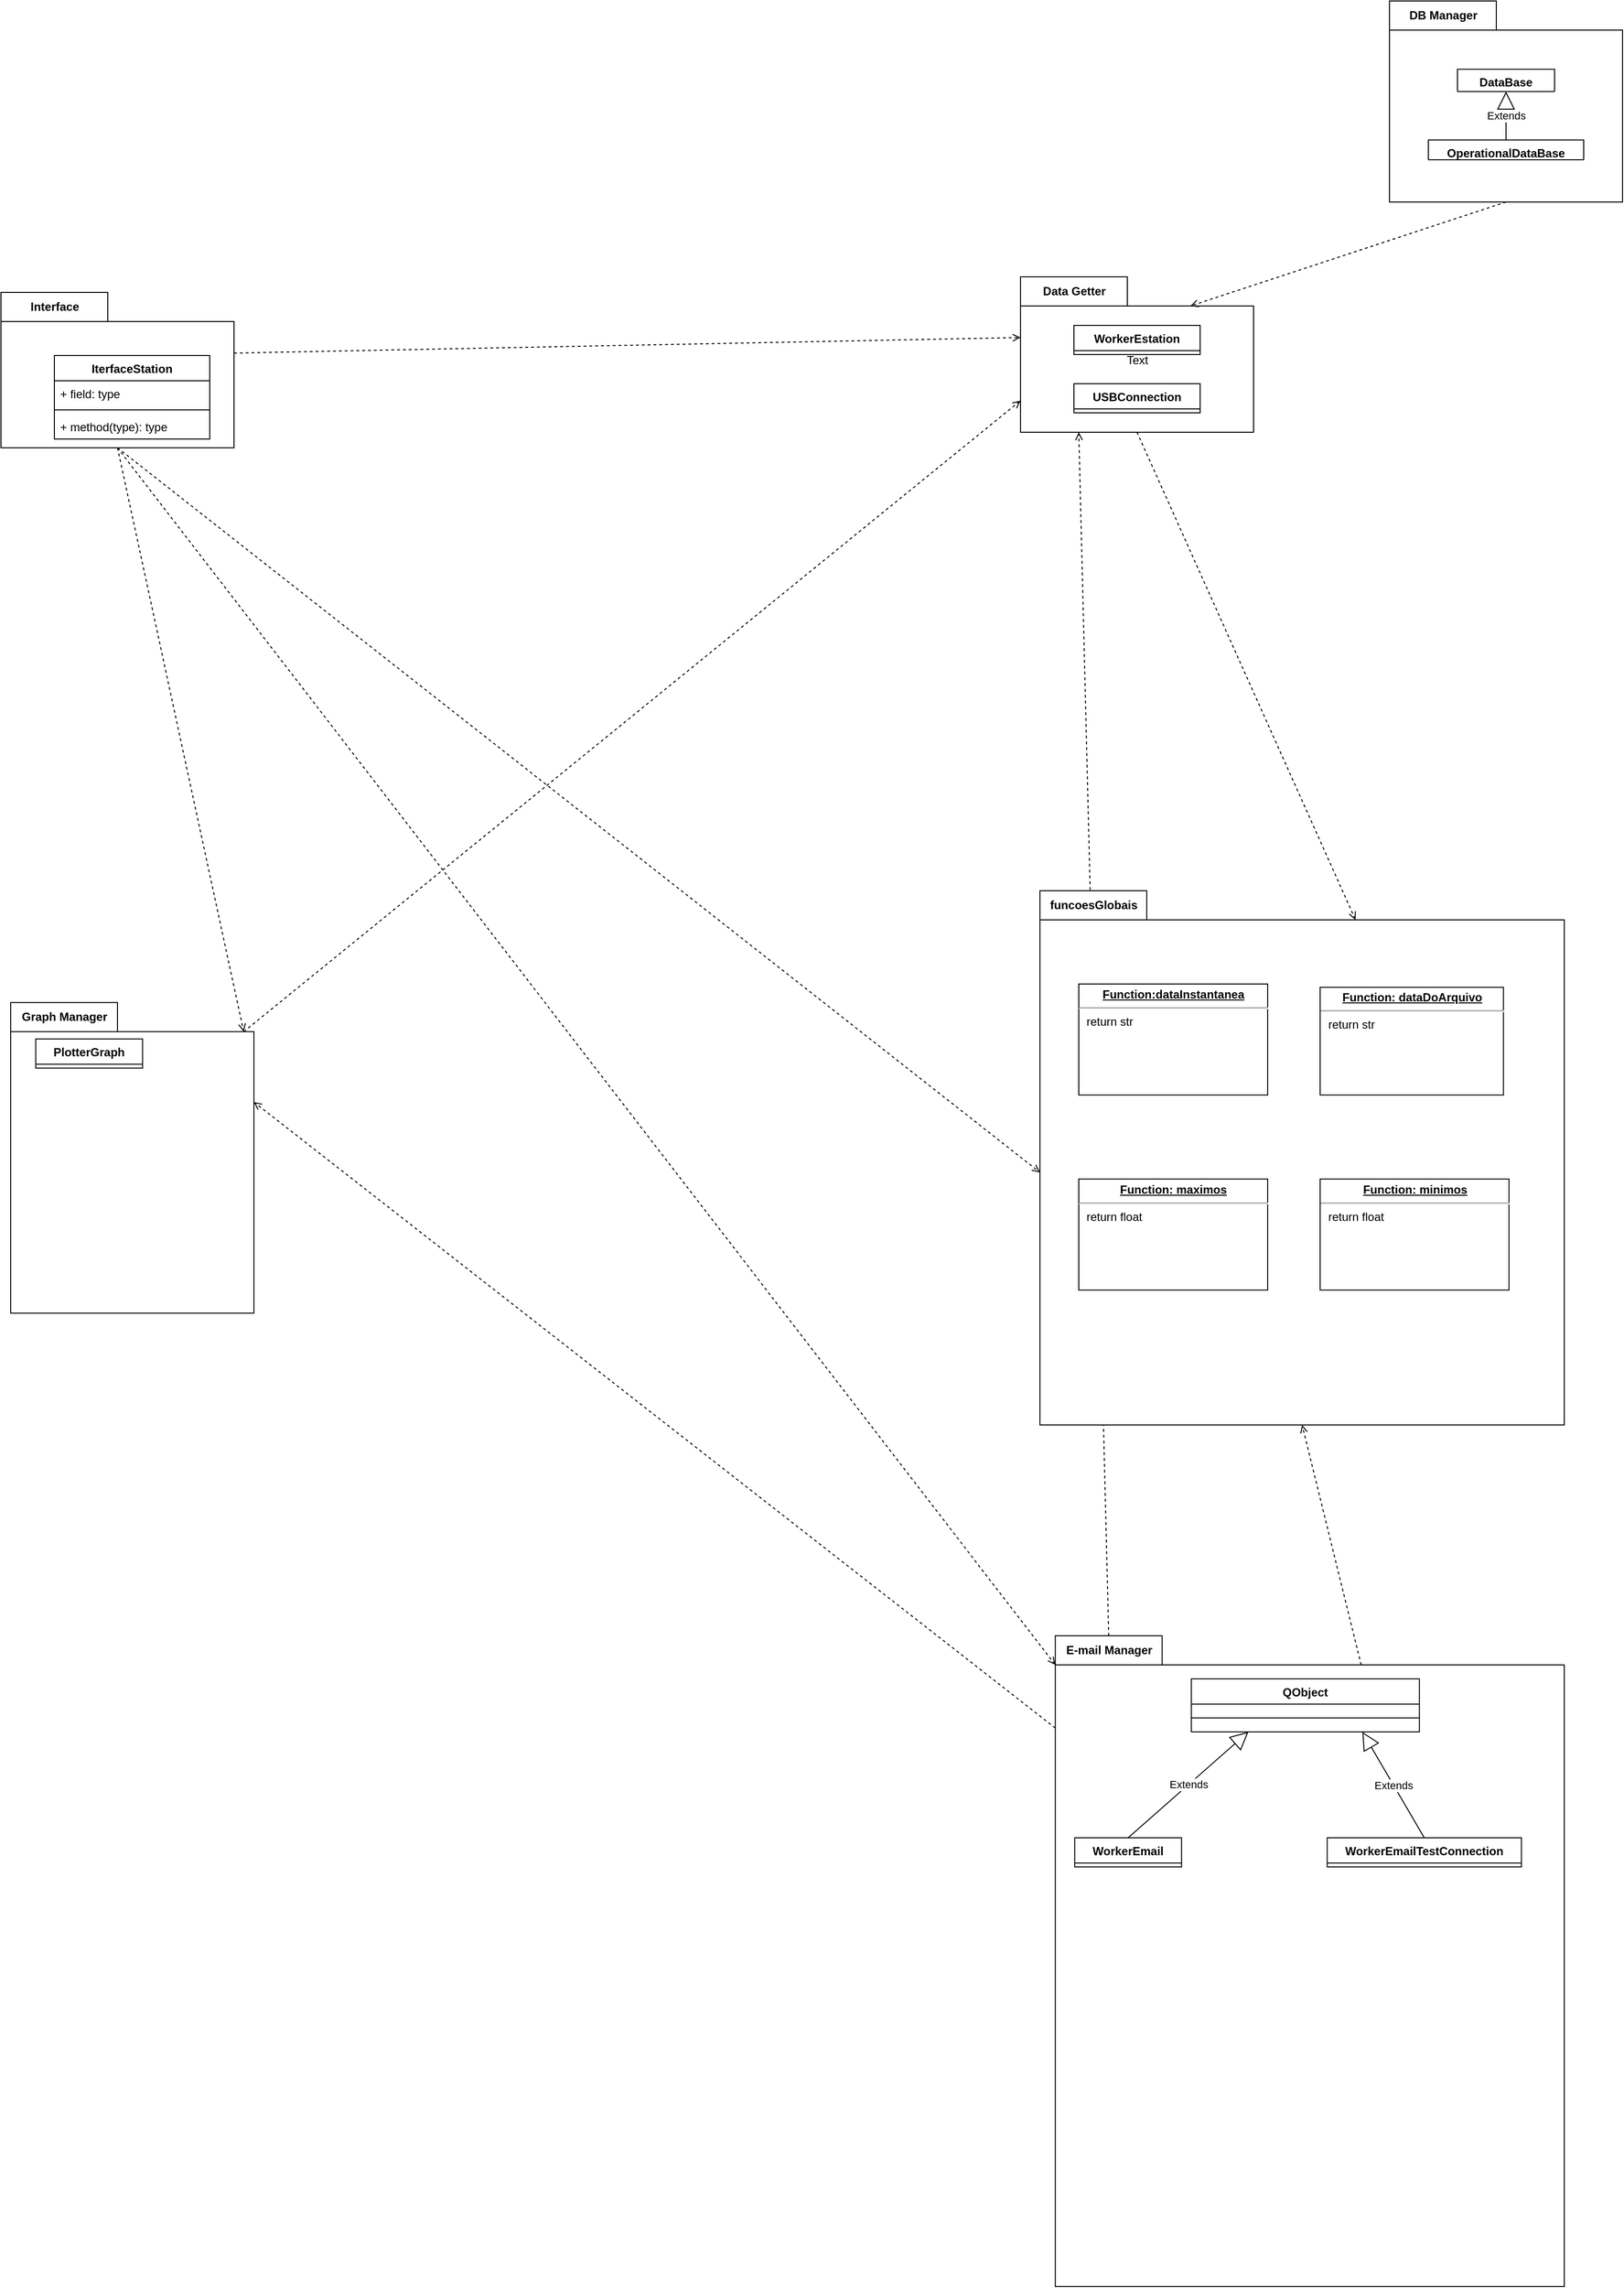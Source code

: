 <mxfile version="20.8.16" type="device" pages="7"><diagram name="Diagrama de Pacotes" id="GsO7ttKhb2oepYtkgnpn"><mxGraphModel dx="503" dy="303" grid="1" gridSize="10" guides="1" tooltips="1" connect="1" arrows="1" fold="1" page="1" pageScale="1" pageWidth="1169" pageHeight="827" math="0" shadow="0"><root><mxCell id="0"/><mxCell id="1" parent="0"/><mxCell id="RSB7SBEWmkm5ymc5fRAf-1" value="DB Manager" style="shape=folder;fontStyle=1;tabWidth=110;tabHeight=30;tabPosition=left;html=1;boundedLbl=1;labelInHeader=1;container=1;collapsible=0;" parent="1" vertex="1"><mxGeometry x="1870" y="50" width="240" height="207" as="geometry"/></mxCell><mxCell id="RSB7SBEWmkm5ymc5fRAf-2" value="" style="html=1;strokeColor=none;resizeWidth=1;resizeHeight=1;fillColor=none;part=1;connectable=0;allowArrows=0;deletable=0;" parent="RSB7SBEWmkm5ymc5fRAf-1" vertex="1"><mxGeometry width="240" height="35.341" relative="1" as="geometry"><mxPoint y="30" as="offset"/></mxGeometry></mxCell><mxCell id="px5IyZwKlZYSGy3LyVMN-1" value="OperationalDataBase" style="swimlane;fontStyle=1;align=center;verticalAlign=top;childLayout=stackLayout;horizontal=1;startSize=26;horizontalStack=0;resizeParent=1;resizeParentMax=0;resizeLast=0;collapsible=1;marginBottom=0;fillColor=none;" parent="RSB7SBEWmkm5ymc5fRAf-1" vertex="1" collapsed="1"><mxGeometry x="40" y="143.171" width="160" height="20.317" as="geometry"><mxRectangle x="-20" y="518" width="250" height="138" as="alternateBounds"/></mxGeometry></mxCell><mxCell id="px5IyZwKlZYSGy3LyVMN-2" value="-  table: type" style="text;strokeColor=none;fillColor=none;align=left;verticalAlign=top;spacingLeft=4;spacingRight=4;overflow=hidden;rotatable=0;points=[[0,0.5],[1,0.5]];portConstraint=eastwest;" parent="px5IyZwKlZYSGy3LyVMN-1" vertex="1"><mxGeometry y="8.204" width="250" height="8.204" as="geometry"/></mxCell><mxCell id="px5IyZwKlZYSGy3LyVMN-3" value="+ super()" style="text;strokeColor=none;fillColor=none;align=left;verticalAlign=top;spacingLeft=4;spacingRight=4;overflow=hidden;rotatable=0;points=[[0,0.5],[1,0.5]];portConstraint=eastwest;" parent="px5IyZwKlZYSGy3LyVMN-1" vertex="1"><mxGeometry y="16.409" width="250" height="8.204" as="geometry"/></mxCell><mxCell id="px5IyZwKlZYSGy3LyVMN-4" value="" style="line;strokeWidth=1;fillColor=none;align=left;verticalAlign=middle;spacingTop=-1;spacingLeft=3;spacingRight=3;rotatable=0;labelPosition=right;points=[];portConstraint=eastwest;strokeColor=inherit;" parent="px5IyZwKlZYSGy3LyVMN-1" vertex="1"><mxGeometry y="24.613" width="250" height="2.524" as="geometry"/></mxCell><mxCell id="px5IyZwKlZYSGy3LyVMN-5" value="+ updateCollumn(): None" style="text;strokeColor=none;fillColor=none;align=left;verticalAlign=top;spacingLeft=4;spacingRight=4;overflow=hidden;rotatable=0;points=[[0,0.5],[1,0.5]];portConstraint=eastwest;" parent="px5IyZwKlZYSGy3LyVMN-1" vertex="1"><mxGeometry y="27.137" width="250" height="8.204" as="geometry"/></mxCell><mxCell id="px5IyZwKlZYSGy3LyVMN-6" value="+ insertCollumn(): None" style="text;strokeColor=none;fillColor=none;align=left;verticalAlign=top;spacingLeft=4;spacingRight=4;overflow=hidden;rotatable=0;points=[[0,0.5],[1,0.5]];portConstraint=eastwest;" parent="px5IyZwKlZYSGy3LyVMN-1" vertex="1"><mxGeometry y="35.341" width="250" height="8.204" as="geometry"/></mxCell><mxCell id="px5IyZwKlZYSGy3LyVMN-7" value="DataBase" style="swimlane;fontStyle=1;align=center;verticalAlign=top;childLayout=stackLayout;horizontal=1;startSize=26;horizontalStack=0;resizeParent=1;resizeParentMax=0;resizeLast=0;collapsible=1;marginBottom=0;fillColor=none;" parent="RSB7SBEWmkm5ymc5fRAf-1" vertex="1" collapsed="1"><mxGeometry x="70" y="70.22" width="100" height="23.0" as="geometry"><mxRectangle x="-15" y="50" width="245" height="248" as="alternateBounds"/></mxGeometry></mxCell><mxCell id="px5IyZwKlZYSGy3LyVMN-8" value="+ host: str" style="text;strokeColor=none;fillColor=none;align=left;verticalAlign=top;spacingLeft=4;spacingRight=4;overflow=hidden;rotatable=0;points=[[0,0.5],[1,0.5]];portConstraint=eastwest;" parent="px5IyZwKlZYSGy3LyVMN-7" vertex="1"><mxGeometry y="8.204" width="245" height="6.942" as="geometry"/></mxCell><mxCell id="px5IyZwKlZYSGy3LyVMN-9" value="+ port:  int" style="text;strokeColor=none;fillColor=none;align=left;verticalAlign=top;spacingLeft=4;spacingRight=4;overflow=hidden;rotatable=0;points=[[0,0.5],[1,0.5]];portConstraint=eastwest;" parent="px5IyZwKlZYSGy3LyVMN-7" vertex="1"><mxGeometry y="15.146" width="245" height="6.942" as="geometry"/></mxCell><mxCell id="px5IyZwKlZYSGy3LyVMN-10" value="+ dbname: str" style="text;strokeColor=none;fillColor=none;align=left;verticalAlign=top;spacingLeft=4;spacingRight=4;overflow=hidden;rotatable=0;points=[[0,0.5],[1,0.5]];portConstraint=eastwest;" parent="px5IyZwKlZYSGy3LyVMN-7" vertex="1"><mxGeometry y="22.088" width="245" height="6.942" as="geometry"/></mxCell><mxCell id="px5IyZwKlZYSGy3LyVMN-11" value="+ user: str" style="text;strokeColor=none;fillColor=none;align=left;verticalAlign=top;spacingLeft=4;spacingRight=4;overflow=hidden;rotatable=0;points=[[0,0.5],[1,0.5]];portConstraint=eastwest;" parent="px5IyZwKlZYSGy3LyVMN-7" vertex="1"><mxGeometry y="29.03" width="245" height="6.942" as="geometry"/></mxCell><mxCell id="px5IyZwKlZYSGy3LyVMN-12" value="+ password: str" style="text;strokeColor=none;fillColor=none;align=left;verticalAlign=top;spacingLeft=4;spacingRight=4;overflow=hidden;rotatable=0;points=[[0,0.5],[1,0.5]];portConstraint=eastwest;" parent="px5IyZwKlZYSGy3LyVMN-7" vertex="1"><mxGeometry y="35.973" width="245" height="6.942" as="geometry"/></mxCell><mxCell id="px5IyZwKlZYSGy3LyVMN-13" value="" style="line;strokeWidth=1;fillColor=none;align=left;verticalAlign=middle;spacingTop=-1;spacingLeft=3;spacingRight=3;rotatable=0;labelPosition=right;points=[];portConstraint=eastwest;strokeColor=inherit;" parent="px5IyZwKlZYSGy3LyVMN-7" vertex="1"><mxGeometry y="42.915" width="245" height="2.524" as="geometry"/></mxCell><mxCell id="px5IyZwKlZYSGy3LyVMN-14" value="+ toExecute(): None" style="text;strokeColor=none;fillColor=none;align=left;verticalAlign=top;spacingLeft=4;spacingRight=4;overflow=hidden;rotatable=0;points=[[0,0.5],[1,0.5]];portConstraint=eastwest;" parent="px5IyZwKlZYSGy3LyVMN-7" vertex="1"><mxGeometry y="45.439" width="245" height="8.204" as="geometry"/></mxCell><mxCell id="px5IyZwKlZYSGy3LyVMN-15" value="+ placeHolderGenerator(): str | None" style="text;strokeColor=none;fillColor=none;align=left;verticalAlign=top;spacingLeft=4;spacingRight=4;overflow=hidden;rotatable=0;points=[[0,0.5],[1,0.5]];portConstraint=eastwest;" parent="px5IyZwKlZYSGy3LyVMN-7" vertex="1"><mxGeometry y="53.643" width="245" height="8.204" as="geometry"/></mxCell><mxCell id="px5IyZwKlZYSGy3LyVMN-16" value="+ SQLInsertGenerator(type): tuple | None" style="text;strokeColor=none;fillColor=none;align=left;verticalAlign=top;spacingLeft=4;spacingRight=4;overflow=hidden;rotatable=0;points=[[0,0.5],[1,0.5]];portConstraint=eastwest;" parent="px5IyZwKlZYSGy3LyVMN-7" vertex="1"><mxGeometry y="61.848" width="245" height="8.204" as="geometry"/></mxCell><mxCell id="px5IyZwKlZYSGy3LyVMN-17" value="+SQLUpdateGenerator(type): tuple | None" style="text;strokeColor=none;fillColor=none;align=left;verticalAlign=top;spacingLeft=4;spacingRight=4;overflow=hidden;rotatable=0;points=[[0,0.5],[1,0.5]];portConstraint=eastwest;" parent="px5IyZwKlZYSGy3LyVMN-7" vertex="1"><mxGeometry y="70.052" width="245" height="8.204" as="geometry"/></mxCell><mxCell id="px5IyZwKlZYSGy3LyVMN-20" value="Extends" style="endArrow=block;endSize=16;endFill=0;html=1;rounded=0;exitX=0.5;exitY=0;exitDx=0;exitDy=0;entryX=0.5;entryY=1;entryDx=0;entryDy=0;" parent="RSB7SBEWmkm5ymc5fRAf-1" source="px5IyZwKlZYSGy3LyVMN-1" target="px5IyZwKlZYSGy3LyVMN-7" edge="1"><mxGeometry width="160" relative="1" as="geometry"><mxPoint x="330" y="191.667" as="sourcePoint"/><mxPoint x="490" y="191.667" as="targetPoint"/></mxGeometry></mxCell><mxCell id="RSB7SBEWmkm5ymc5fRAf-3" value="Graph Manager" style="shape=folder;fontStyle=1;tabWidth=110;tabHeight=30;tabPosition=left;html=1;boundedLbl=1;labelInHeader=1;container=1;collapsible=0;" parent="1" vertex="1"><mxGeometry x="450" y="1081.14" width="250.5" height="319.73" as="geometry"/></mxCell><mxCell id="RSB7SBEWmkm5ymc5fRAf-4" value="" style="html=1;strokeColor=none;resizeWidth=1;resizeHeight=1;fillColor=none;part=1;connectable=0;allowArrows=0;deletable=0;" parent="RSB7SBEWmkm5ymc5fRAf-3" vertex="1"><mxGeometry width="250.5" height="214.9" relative="1" as="geometry"><mxPoint y="30" as="offset"/></mxGeometry></mxCell><mxCell id="RSB7SBEWmkm5ymc5fRAf-15" value="PlotterGraph" style="swimlane;fontStyle=1;align=center;verticalAlign=top;childLayout=stackLayout;horizontal=1;startSize=26;horizontalStack=0;resizeParent=1;resizeParentMax=0;resizeLast=0;collapsible=1;marginBottom=0;aspect=fixed;" parent="RSB7SBEWmkm5ymc5fRAf-3" vertex="1" collapsed="1"><mxGeometry x="25.82" y="37.44" width="110" height="30" as="geometry"><mxRectangle x="25.82" y="37.44" width="198.87" height="244.85" as="alternateBounds"/></mxGeometry></mxCell><mxCell id="RSB7SBEWmkm5ymc5fRAf-16" value="+ dtInicio: str" style="text;strokeColor=none;fillColor=none;align=left;verticalAlign=top;spacingLeft=4;spacingRight=4;overflow=hidden;rotatable=0;points=[[0,0.5],[1,0.5]];portConstraint=eastwest;" parent="RSB7SBEWmkm5ymc5fRAf-15" vertex="1"><mxGeometry y="26" width="198.87" height="30" as="geometry"/></mxCell><mxCell id="kF_Mutmg0z-JTSQwHnaj-31" value="+ caminhoDiretorioPrograma: str" style="text;strokeColor=none;fillColor=none;align=left;verticalAlign=top;spacingLeft=4;spacingRight=4;overflow=hidden;rotatable=0;points=[[0,0.5],[1,0.5]];portConstraint=eastwest;" parent="RSB7SBEWmkm5ymc5fRAf-15" vertex="1"><mxGeometry y="56" width="198.87" height="30" as="geometry"/></mxCell><mxCell id="kF_Mutmg0z-JTSQwHnaj-30" value="+ tipoGrafico: dict {static}" style="text;strokeColor=none;fillColor=none;align=left;verticalAlign=top;spacingLeft=4;spacingRight=4;overflow=hidden;rotatable=0;points=[[0,0.5],[1,0.5]];portConstraint=eastwest;" parent="RSB7SBEWmkm5ymc5fRAf-15" vertex="1"><mxGeometry y="86" width="198.87" height="30" as="geometry"/></mxCell><mxCell id="kF_Mutmg0z-JTSQwHnaj-29" value="+ grandeza: dict {static}" style="text;strokeColor=none;fillColor=none;align=left;verticalAlign=top;spacingLeft=4;spacingRight=4;overflow=hidden;rotatable=0;points=[[0,0.5],[1,0.5]];portConstraint=eastwest;" parent="RSB7SBEWmkm5ymc5fRAf-15" vertex="1"><mxGeometry y="116" width="198.87" height="30" as="geometry"/></mxCell><mxCell id="RSB7SBEWmkm5ymc5fRAf-17" value="" style="line;strokeWidth=1;fillColor=none;align=left;verticalAlign=middle;spacingTop=-1;spacingLeft=3;spacingRight=3;rotatable=0;labelPosition=right;points=[];portConstraint=eastwest;strokeColor=inherit;" parent="RSB7SBEWmkm5ymc5fRAf-15" vertex="1"><mxGeometry y="146" width="198.87" height="8.85" as="geometry"/></mxCell><mxCell id="RSB7SBEWmkm5ymc5fRAf-18" value="+ geradorCaminho(str): str" style="text;strokeColor=none;fillColor=none;align=left;verticalAlign=top;spacingLeft=4;spacingRight=4;overflow=hidden;rotatable=0;points=[[0,0.5],[1,0.5]];portConstraint=eastwest;" parent="RSB7SBEWmkm5ymc5fRAf-15" vertex="1"><mxGeometry y="154.85" width="198.87" height="30" as="geometry"/></mxCell><mxCell id="kF_Mutmg0z-JTSQwHnaj-33" value="+ plotadorPDF(list, str, str): None" style="text;strokeColor=none;fillColor=none;align=left;verticalAlign=top;spacingLeft=4;spacingRight=4;overflow=hidden;rotatable=0;points=[[0,0.5],[1,0.5]];portConstraint=eastwest;" parent="RSB7SBEWmkm5ymc5fRAf-15" vertex="1"><mxGeometry y="184.85" width="198.87" height="30" as="geometry"/></mxCell><mxCell id="kF_Mutmg0z-JTSQwHnaj-32" value="+apagadorArquivosPDF(str): None" style="text;strokeColor=none;fillColor=none;align=left;verticalAlign=top;spacingLeft=4;spacingRight=4;overflow=hidden;rotatable=0;points=[[0,0.5],[1,0.5]];portConstraint=eastwest;" parent="RSB7SBEWmkm5ymc5fRAf-15" vertex="1"><mxGeometry y="214.85" width="198.87" height="30" as="geometry"/></mxCell><mxCell id="RSB7SBEWmkm5ymc5fRAf-5" value="E-mail Manager" style="shape=folder;fontStyle=1;tabWidth=110;tabHeight=30;tabPosition=left;html=1;boundedLbl=1;labelInHeader=1;container=1;collapsible=0;" parent="1" vertex="1"><mxGeometry x="1525.83" y="1733" width="524.17" height="670" as="geometry"/></mxCell><mxCell id="RSB7SBEWmkm5ymc5fRAf-6" value="" style="html=1;strokeColor=none;resizeWidth=1;resizeHeight=1;fillColor=none;part=1;connectable=0;allowArrows=0;deletable=0;" parent="RSB7SBEWmkm5ymc5fRAf-5" vertex="1"><mxGeometry width="50" height="40" relative="1" as="geometry"><mxPoint x="233" y="211" as="offset"/></mxGeometry></mxCell><mxCell id="RSB7SBEWmkm5ymc5fRAf-23" value="WorkerEmail" style="swimlane;fontStyle=1;align=center;verticalAlign=top;childLayout=stackLayout;horizontal=1;startSize=26;horizontalStack=0;resizeParent=1;resizeParentMax=0;resizeLast=0;collapsible=1;marginBottom=0;" parent="RSB7SBEWmkm5ymc5fRAf-5" vertex="1" collapsed="1"><mxGeometry x="20" y="208" width="110" height="30" as="geometry"><mxRectangle x="20" y="208" width="240" height="379.303" as="alternateBounds"/></mxGeometry></mxCell><mxCell id="RSB7SBEWmkm5ymc5fRAf-24" value="+ inicio: str" style="text;strokeColor=none;fillColor=none;align=left;verticalAlign=top;spacingLeft=4;spacingRight=4;overflow=hidden;rotatable=0;points=[[0,0.5],[1,0.5]];portConstraint=eastwest;" parent="RSB7SBEWmkm5ymc5fRAf-23" vertex="1"><mxGeometry y="26" width="240" height="16.53" as="geometry"/></mxCell><mxCell id="kF_Mutmg0z-JTSQwHnaj-23" value="+ path: str" style="text;strokeColor=none;fillColor=none;align=left;verticalAlign=top;spacingLeft=4;spacingRight=4;overflow=hidden;rotatable=0;points=[[0,0.5],[1,0.5]];portConstraint=eastwest;" parent="RSB7SBEWmkm5ymc5fRAf-23" vertex="1"><mxGeometry y="42.53" width="240" height="16.53" as="geometry"/></mxCell><mxCell id="kF_Mutmg0z-JTSQwHnaj-22" value="+ umi: float" style="text;strokeColor=none;fillColor=none;align=left;verticalAlign=top;spacingLeft=4;spacingRight=4;overflow=hidden;rotatable=0;points=[[0,0.5],[1,0.5]];portConstraint=eastwest;" parent="RSB7SBEWmkm5ymc5fRAf-23" vertex="1"><mxGeometry y="59.061" width="240" height="16.53" as="geometry"/></mxCell><mxCell id="kF_Mutmg0z-JTSQwHnaj-21" value="+ press: float" style="text;strokeColor=none;fillColor=none;align=left;verticalAlign=top;spacingLeft=4;spacingRight=4;overflow=hidden;rotatable=0;points=[[0,0.5],[1,0.5]];portConstraint=eastwest;" parent="RSB7SBEWmkm5ymc5fRAf-23" vertex="1"><mxGeometry y="75.591" width="240" height="16.53" as="geometry"/></mxCell><mxCell id="kF_Mutmg0z-JTSQwHnaj-20" value="+ t1: float" style="text;strokeColor=none;fillColor=none;align=left;verticalAlign=top;spacingLeft=4;spacingRight=4;overflow=hidden;rotatable=0;points=[[0,0.5],[1,0.5]];portConstraint=eastwest;" parent="RSB7SBEWmkm5ymc5fRAf-23" vertex="1"><mxGeometry y="92.121" width="240" height="16.53" as="geometry"/></mxCell><mxCell id="kF_Mutmg0z-JTSQwHnaj-19" value="+ t2: float" style="text;strokeColor=none;fillColor=none;align=left;verticalAlign=top;spacingLeft=4;spacingRight=4;overflow=hidden;rotatable=0;points=[[0,0.5],[1,0.5]];portConstraint=eastwest;" parent="RSB7SBEWmkm5ymc5fRAf-23" vertex="1"><mxGeometry y="108.652" width="240" height="16.53" as="geometry"/></mxCell><mxCell id="kF_Mutmg0z-JTSQwHnaj-18" value="+ t1max: float" style="text;strokeColor=none;fillColor=none;align=left;verticalAlign=top;spacingLeft=4;spacingRight=4;overflow=hidden;rotatable=0;points=[[0,0.5],[1,0.5]];portConstraint=eastwest;" parent="RSB7SBEWmkm5ymc5fRAf-23" vertex="1"><mxGeometry y="125.182" width="240" height="16.53" as="geometry"/></mxCell><mxCell id="kF_Mutmg0z-JTSQwHnaj-17" value="+ t2max: float" style="text;strokeColor=none;fillColor=none;align=left;verticalAlign=top;spacingLeft=4;spacingRight=4;overflow=hidden;rotatable=0;points=[[0,0.5],[1,0.5]];portConstraint=eastwest;" parent="RSB7SBEWmkm5ymc5fRAf-23" vertex="1"><mxGeometry y="141.713" width="240" height="16.53" as="geometry"/></mxCell><mxCell id="kF_Mutmg0z-JTSQwHnaj-16" value="+ t1min: float" style="text;strokeColor=none;fillColor=none;align=left;verticalAlign=top;spacingLeft=4;spacingRight=4;overflow=hidden;rotatable=0;points=[[0,0.5],[1,0.5]];portConstraint=eastwest;" parent="RSB7SBEWmkm5ymc5fRAf-23" vertex="1"><mxGeometry y="158.243" width="240" height="16.53" as="geometry"/></mxCell><mxCell id="kF_Mutmg0z-JTSQwHnaj-15" value="+ t2min: float" style="text;strokeColor=none;fillColor=none;align=left;verticalAlign=top;spacingLeft=4;spacingRight=4;overflow=hidden;rotatable=0;points=[[0,0.5],[1,0.5]];portConstraint=eastwest;" parent="RSB7SBEWmkm5ymc5fRAf-23" vertex="1"><mxGeometry y="174.773" width="240" height="16.53" as="geometry"/></mxCell><mxCell id="kF_Mutmg0z-JTSQwHnaj-14" value="+ umimax: float" style="text;strokeColor=none;fillColor=none;align=left;verticalAlign=top;spacingLeft=4;spacingRight=4;overflow=hidden;rotatable=0;points=[[0,0.5],[1,0.5]];portConstraint=eastwest;" parent="RSB7SBEWmkm5ymc5fRAf-23" vertex="1"><mxGeometry y="191.304" width="240" height="16.53" as="geometry"/></mxCell><mxCell id="kF_Mutmg0z-JTSQwHnaj-13" value="+ umimini: float" style="text;strokeColor=none;fillColor=none;align=left;verticalAlign=top;spacingLeft=4;spacingRight=4;overflow=hidden;rotatable=0;points=[[0,0.5],[1,0.5]];portConstraint=eastwest;" parent="RSB7SBEWmkm5ymc5fRAf-23" vertex="1"><mxGeometry y="207.834" width="240" height="16.53" as="geometry"/></mxCell><mxCell id="kF_Mutmg0z-JTSQwHnaj-12" value="+ pressmax: float" style="text;strokeColor=none;fillColor=none;align=left;verticalAlign=top;spacingLeft=4;spacingRight=4;overflow=hidden;rotatable=0;points=[[0,0.5],[1,0.5]];portConstraint=eastwest;" parent="RSB7SBEWmkm5ymc5fRAf-23" vertex="1"><mxGeometry y="224.364" width="240" height="16.53" as="geometry"/></mxCell><mxCell id="kF_Mutmg0z-JTSQwHnaj-11" value="+ pressmini: float" style="text;strokeColor=none;fillColor=none;align=left;verticalAlign=top;spacingLeft=4;spacingRight=4;overflow=hidden;rotatable=0;points=[[0,0.5],[1,0.5]];portConstraint=eastwest;" parent="RSB7SBEWmkm5ymc5fRAf-23" vertex="1"><mxGeometry y="240.895" width="240" height="16.53" as="geometry"/></mxCell><mxCell id="kF_Mutmg0z-JTSQwHnaj-10" value="+ fim: str" style="text;strokeColor=none;fillColor=none;align=left;verticalAlign=top;spacingLeft=4;spacingRight=4;overflow=hidden;rotatable=0;points=[[0,0.5],[1,0.5]];portConstraint=eastwest;" parent="RSB7SBEWmkm5ymc5fRAf-23" vertex="1"><mxGeometry y="257.425" width="240" height="16.53" as="geometry"/></mxCell><mxCell id="kF_Mutmg0z-JTSQwHnaj-9" value="+ servicosArquivosPDF: PlotterGraficoPdf" style="text;strokeColor=none;fillColor=none;align=left;verticalAlign=top;spacingLeft=4;spacingRight=4;overflow=hidden;rotatable=0;points=[[0,0.5],[1,0.5]];portConstraint=eastwest;" parent="RSB7SBEWmkm5ymc5fRAf-23" vertex="1"><mxGeometry y="273.955" width="240" height="16.53" as="geometry"/></mxCell><mxCell id="RSB7SBEWmkm5ymc5fRAf-25" value="" style="line;strokeWidth=1;fillColor=none;align=left;verticalAlign=middle;spacingTop=-1;spacingLeft=3;spacingRight=3;rotatable=0;labelPosition=right;points=[];portConstraint=eastwest;strokeColor=inherit;" parent="RSB7SBEWmkm5ymc5fRAf-23" vertex="1"><mxGeometry y="290.486" width="240" height="16.53" as="geometry"/></mxCell><mxCell id="RSB7SBEWmkm5ymc5fRAf-26" value="+ anexadorPdf(str, float): MIMEApplication" style="text;strokeColor=none;fillColor=none;align=left;verticalAlign=top;spacingLeft=4;spacingRight=4;overflow=hidden;rotatable=0;points=[[0,0.5],[1,0.5]];portConstraint=eastwest;" parent="RSB7SBEWmkm5ymc5fRAf-23" vertex="1"><mxGeometry y="307.016" width="240" height="22.696" as="geometry"/></mxCell><mxCell id="kF_Mutmg0z-JTSQwHnaj-24" value="+ renderizadorHtml(str, float): str" style="text;strokeColor=none;fillColor=none;align=left;verticalAlign=top;spacingLeft=4;spacingRight=4;overflow=hidden;rotatable=0;points=[[0,0.5],[1,0.5]];portConstraint=eastwest;" parent="RSB7SBEWmkm5ymc5fRAf-23" vertex="1"><mxGeometry y="329.712" width="240" height="21.093" as="geometry"/></mxCell><mxCell id="kF_Mutmg0z-JTSQwHnaj-25" value="+ run(): None" style="text;strokeColor=none;fillColor=none;align=left;verticalAlign=top;spacingLeft=4;spacingRight=4;overflow=hidden;rotatable=0;points=[[0,0.5],[1,0.5]];portConstraint=eastwest;" parent="RSB7SBEWmkm5ymc5fRAf-23" vertex="1"><mxGeometry y="350.805" width="240" height="28.498" as="geometry"/></mxCell><mxCell id="RSB7SBEWmkm5ymc5fRAf-19" value="WorkerEmailTestConnection" style="swimlane;fontStyle=1;align=center;verticalAlign=top;childLayout=stackLayout;horizontal=1;startSize=26;horizontalStack=0;resizeParent=1;resizeParentMax=0;resizeLast=0;collapsible=1;marginBottom=0;" parent="RSB7SBEWmkm5ymc5fRAf-5" vertex="1" collapsed="1"><mxGeometry x="280" y="207.998" width="200" height="30" as="geometry"><mxRectangle x="280" y="207.998" width="224.17" height="127.261" as="alternateBounds"/></mxGeometry></mxCell><mxCell id="RSB7SBEWmkm5ymc5fRAf-20" value="+ termino: Signal " style="text;strokeColor=none;fillColor=none;align=left;verticalAlign=top;spacingLeft=4;spacingRight=4;overflow=hidden;rotatable=0;points=[[0,0.5],[1,0.5]];portConstraint=eastwest;" parent="RSB7SBEWmkm5ymc5fRAf-19" vertex="1"><mxGeometry y="26" width="224.17" height="30" as="geometry"/></mxCell><mxCell id="kF_Mutmg0z-JTSQwHnaj-1" value="+ msgEnvio: Signal" style="text;strokeColor=none;fillColor=none;align=left;verticalAlign=top;spacingLeft=4;spacingRight=4;overflow=hidden;rotatable=0;points=[[0,0.5],[1,0.5]];portConstraint=eastwest;" parent="RSB7SBEWmkm5ymc5fRAf-19" vertex="1"><mxGeometry y="56" width="224.17" height="30" as="geometry"/></mxCell><mxCell id="RSB7SBEWmkm5ymc5fRAf-21" value="" style="line;strokeWidth=1;fillColor=none;align=left;verticalAlign=middle;spacingTop=-1;spacingLeft=3;spacingRight=3;rotatable=0;labelPosition=right;points=[];portConstraint=eastwest;strokeColor=inherit;" parent="RSB7SBEWmkm5ymc5fRAf-19" vertex="1"><mxGeometry y="86" width="224.17" height="11.261" as="geometry"/></mxCell><mxCell id="RSB7SBEWmkm5ymc5fRAf-22" value="+ run" style="text;strokeColor=none;fillColor=none;align=left;verticalAlign=top;spacingLeft=4;spacingRight=4;overflow=hidden;rotatable=0;points=[[0,0.5],[1,0.5]];portConstraint=eastwest;" parent="RSB7SBEWmkm5ymc5fRAf-19" vertex="1"><mxGeometry y="97.261" width="224.17" height="30" as="geometry"/></mxCell><mxCell id="kF_Mutmg0z-JTSQwHnaj-2" value="QObject" style="swimlane;fontStyle=1;align=center;verticalAlign=top;childLayout=stackLayout;horizontal=1;startSize=26;horizontalStack=0;resizeParent=1;resizeParentMax=0;resizeLast=0;collapsible=1;marginBottom=0;" parent="RSB7SBEWmkm5ymc5fRAf-5" vertex="1"><mxGeometry x="140.06" y="44.339" width="234.89" height="54.688" as="geometry"><mxRectangle x="65" y="100" width="110" height="30" as="alternateBounds"/></mxGeometry></mxCell><mxCell id="kF_Mutmg0z-JTSQwHnaj-4" value="" style="line;strokeWidth=1;fillColor=none;align=left;verticalAlign=middle;spacingTop=-1;spacingLeft=3;spacingRight=3;rotatable=0;labelPosition=right;points=[];portConstraint=eastwest;strokeColor=inherit;" parent="kF_Mutmg0z-JTSQwHnaj-2" vertex="1"><mxGeometry y="26" width="234.89" height="28.688" as="geometry"/></mxCell><mxCell id="kF_Mutmg0z-JTSQwHnaj-8" value="Extends" style="endArrow=block;endSize=16;endFill=0;html=1;rounded=0;exitX=0.5;exitY=0;exitDx=0;exitDy=0;entryX=0.25;entryY=1;entryDx=0;entryDy=0;" parent="RSB7SBEWmkm5ymc5fRAf-5" source="RSB7SBEWmkm5ymc5fRAf-23" target="kF_Mutmg0z-JTSQwHnaj-2" edge="1"><mxGeometry width="160" relative="1" as="geometry"><mxPoint x="30" y="163.604" as="sourcePoint"/><mxPoint x="234.241" y="238.88" as="targetPoint"/></mxGeometry></mxCell><mxCell id="kF_Mutmg0z-JTSQwHnaj-7" value="Extends" style="endArrow=block;endSize=16;endFill=0;html=1;rounded=0;exitX=0.5;exitY=0;exitDx=0;exitDy=0;entryX=0.75;entryY=1;entryDx=0;entryDy=0;" parent="RSB7SBEWmkm5ymc5fRAf-5" source="RSB7SBEWmkm5ymc5fRAf-19" target="kF_Mutmg0z-JTSQwHnaj-2" edge="1"><mxGeometry width="160" relative="1" as="geometry"><mxPoint x="20" y="149.621" as="sourcePoint"/><mxPoint x="280.514" y="239.141" as="targetPoint"/></mxGeometry></mxCell><mxCell id="RSB7SBEWmkm5ymc5fRAf-7" value="Interface" style="shape=folder;fontStyle=1;tabWidth=110;tabHeight=30;tabPosition=left;html=1;boundedLbl=1;labelInHeader=1;container=1;collapsible=0;" parent="1" vertex="1"><mxGeometry x="440" y="350" width="240" height="160" as="geometry"/></mxCell><mxCell id="RSB7SBEWmkm5ymc5fRAf-8" value="Text" style="html=1;strokeColor=none;resizeWidth=1;resizeHeight=1;fillColor=none;part=1;connectable=0;allowArrows=0;deletable=0;" parent="RSB7SBEWmkm5ymc5fRAf-7" vertex="1"><mxGeometry width="240.0" height="112" relative="1" as="geometry"><mxPoint y="30" as="offset"/></mxGeometry></mxCell><mxCell id="RSB7SBEWmkm5ymc5fRAf-35" value="IterfaceStation" style="swimlane;fontStyle=1;align=center;verticalAlign=top;childLayout=stackLayout;horizontal=1;startSize=26;horizontalStack=0;resizeParent=1;resizeParentMax=0;resizeLast=0;collapsible=1;marginBottom=0;" parent="RSB7SBEWmkm5ymc5fRAf-7" vertex="1"><mxGeometry x="55" y="65" width="160" height="86" as="geometry"><mxRectangle x="55" y="65" width="120" height="30" as="alternateBounds"/></mxGeometry></mxCell><mxCell id="RSB7SBEWmkm5ymc5fRAf-36" value="+ field: type" style="text;strokeColor=none;fillColor=none;align=left;verticalAlign=top;spacingLeft=4;spacingRight=4;overflow=hidden;rotatable=0;points=[[0,0.5],[1,0.5]];portConstraint=eastwest;" parent="RSB7SBEWmkm5ymc5fRAf-35" vertex="1"><mxGeometry y="26" width="160" height="26" as="geometry"/></mxCell><mxCell id="RSB7SBEWmkm5ymc5fRAf-37" value="" style="line;strokeWidth=1;fillColor=none;align=left;verticalAlign=middle;spacingTop=-1;spacingLeft=3;spacingRight=3;rotatable=0;labelPosition=right;points=[];portConstraint=eastwest;strokeColor=inherit;" parent="RSB7SBEWmkm5ymc5fRAf-35" vertex="1"><mxGeometry y="52" width="160" height="8" as="geometry"/></mxCell><mxCell id="RSB7SBEWmkm5ymc5fRAf-38" value="+ method(type): type" style="text;strokeColor=none;fillColor=none;align=left;verticalAlign=top;spacingLeft=4;spacingRight=4;overflow=hidden;rotatable=0;points=[[0,0.5],[1,0.5]];portConstraint=eastwest;" parent="RSB7SBEWmkm5ymc5fRAf-35" vertex="1"><mxGeometry y="60" width="160" height="26" as="geometry"/></mxCell><mxCell id="RSB7SBEWmkm5ymc5fRAf-9" value="Data Getter" style="shape=folder;fontStyle=1;tabWidth=110;tabHeight=30;tabPosition=left;html=1;boundedLbl=1;labelInHeader=1;container=1;collapsible=0;" parent="1" vertex="1"><mxGeometry x="1490" y="334" width="240" height="160" as="geometry"/></mxCell><mxCell id="RSB7SBEWmkm5ymc5fRAf-10" value="Text" style="html=1;strokeColor=none;resizeWidth=1;resizeHeight=1;fillColor=none;part=1;connectable=0;allowArrows=0;deletable=0;" parent="RSB7SBEWmkm5ymc5fRAf-9" vertex="1"><mxGeometry width="240" height="112" relative="1" as="geometry"><mxPoint y="30" as="offset"/></mxGeometry></mxCell><mxCell id="RSB7SBEWmkm5ymc5fRAf-27" value="WorkerEstation" style="swimlane;fontStyle=1;align=center;verticalAlign=top;childLayout=stackLayout;horizontal=1;startSize=26;horizontalStack=0;resizeParent=1;resizeParentMax=0;resizeLast=0;collapsible=1;marginBottom=0;" parent="RSB7SBEWmkm5ymc5fRAf-9" vertex="1" collapsed="1"><mxGeometry x="55" y="50" width="130" height="30" as="geometry"><mxRectangle x="330" y="480" width="160" height="86" as="alternateBounds"/></mxGeometry></mxCell><mxCell id="RSB7SBEWmkm5ymc5fRAf-28" value="+ field: type" style="text;strokeColor=none;fillColor=none;align=left;verticalAlign=top;spacingLeft=4;spacingRight=4;overflow=hidden;rotatable=0;points=[[0,0.5],[1,0.5]];portConstraint=eastwest;" parent="RSB7SBEWmkm5ymc5fRAf-27" vertex="1"><mxGeometry y="26" width="160" height="26" as="geometry"/></mxCell><mxCell id="RSB7SBEWmkm5ymc5fRAf-29" value="" style="line;strokeWidth=1;fillColor=none;align=left;verticalAlign=middle;spacingTop=-1;spacingLeft=3;spacingRight=3;rotatable=0;labelPosition=right;points=[];portConstraint=eastwest;strokeColor=inherit;" parent="RSB7SBEWmkm5ymc5fRAf-27" vertex="1"><mxGeometry y="52" width="160" height="8" as="geometry"/></mxCell><mxCell id="RSB7SBEWmkm5ymc5fRAf-30" value="+ method(type): type" style="text;strokeColor=none;fillColor=none;align=left;verticalAlign=top;spacingLeft=4;spacingRight=4;overflow=hidden;rotatable=0;points=[[0,0.5],[1,0.5]];portConstraint=eastwest;" parent="RSB7SBEWmkm5ymc5fRAf-27" vertex="1"><mxGeometry y="60" width="160" height="26" as="geometry"/></mxCell><mxCell id="RSB7SBEWmkm5ymc5fRAf-31" value="USBConnection" style="swimlane;fontStyle=1;align=center;verticalAlign=top;childLayout=stackLayout;horizontal=1;startSize=26;horizontalStack=0;resizeParent=1;resizeParentMax=0;resizeLast=0;collapsible=1;marginBottom=0;" parent="RSB7SBEWmkm5ymc5fRAf-9" vertex="1" collapsed="1"><mxGeometry x="55" y="110" width="130" height="30" as="geometry"><mxRectangle x="330" y="480" width="160" height="86" as="alternateBounds"/></mxGeometry></mxCell><mxCell id="RSB7SBEWmkm5ymc5fRAf-32" value="+ field: type" style="text;strokeColor=none;fillColor=none;align=left;verticalAlign=top;spacingLeft=4;spacingRight=4;overflow=hidden;rotatable=0;points=[[0,0.5],[1,0.5]];portConstraint=eastwest;" parent="RSB7SBEWmkm5ymc5fRAf-31" vertex="1"><mxGeometry y="26" width="160" height="26" as="geometry"/></mxCell><mxCell id="RSB7SBEWmkm5ymc5fRAf-33" value="" style="line;strokeWidth=1;fillColor=none;align=left;verticalAlign=middle;spacingTop=-1;spacingLeft=3;spacingRight=3;rotatable=0;labelPosition=right;points=[];portConstraint=eastwest;strokeColor=inherit;" parent="RSB7SBEWmkm5ymc5fRAf-31" vertex="1"><mxGeometry y="52" width="160" height="8" as="geometry"/></mxCell><mxCell id="RSB7SBEWmkm5ymc5fRAf-34" value="+ method(type): type" style="text;strokeColor=none;fillColor=none;align=left;verticalAlign=top;spacingLeft=4;spacingRight=4;overflow=hidden;rotatable=0;points=[[0,0.5],[1,0.5]];portConstraint=eastwest;" parent="RSB7SBEWmkm5ymc5fRAf-31" vertex="1"><mxGeometry y="60" width="160" height="26" as="geometry"/></mxCell><mxCell id="RSB7SBEWmkm5ymc5fRAf-39" value="" style="html=1;verticalAlign=bottom;labelBackgroundColor=none;endArrow=open;endFill=0;dashed=1;rounded=0;exitX=0;exitY=0;exitDx=240;exitDy=62.5;exitPerimeter=0;entryX=0;entryY=0;entryDx=0;entryDy=62.5;entryPerimeter=0;" parent="1" source="RSB7SBEWmkm5ymc5fRAf-7" target="RSB7SBEWmkm5ymc5fRAf-9" edge="1"><mxGeometry width="160" relative="1" as="geometry"><mxPoint x="375" y="453" as="sourcePoint"/><mxPoint x="535" y="453" as="targetPoint"/></mxGeometry></mxCell><mxCell id="RSB7SBEWmkm5ymc5fRAf-40" value="" style="html=1;verticalAlign=bottom;labelBackgroundColor=none;endArrow=open;endFill=0;dashed=1;rounded=0;exitX=0.5;exitY=1;exitDx=0;exitDy=0;exitPerimeter=0;entryX=0;entryY=0;entryDx=240.0;entryDy=30;entryPerimeter=0;" parent="1" source="RSB7SBEWmkm5ymc5fRAf-7" target="RSB7SBEWmkm5ymc5fRAf-3" edge="1"><mxGeometry width="160" relative="1" as="geometry"><mxPoint x="385" y="463" as="sourcePoint"/><mxPoint x="545" y="463" as="targetPoint"/></mxGeometry></mxCell><mxCell id="RSB7SBEWmkm5ymc5fRAf-41" value="" style="html=1;verticalAlign=bottom;labelBackgroundColor=none;endArrow=open;endFill=0;dashed=1;rounded=0;exitX=0.5;exitY=1;exitDx=0;exitDy=0;exitPerimeter=0;entryX=0;entryY=0;entryDx=0;entryDy=30;entryPerimeter=0;" parent="1" source="RSB7SBEWmkm5ymc5fRAf-7" target="RSB7SBEWmkm5ymc5fRAf-5" edge="1"><mxGeometry width="160" relative="1" as="geometry"><mxPoint x="395" y="473" as="sourcePoint"/><mxPoint x="555" y="473" as="targetPoint"/></mxGeometry></mxCell><mxCell id="RSB7SBEWmkm5ymc5fRAf-42" value="" style="html=1;verticalAlign=bottom;labelBackgroundColor=none;endArrow=open;endFill=0;dashed=1;rounded=0;exitX=0;exitY=0;exitDx=55;exitDy=0;exitPerimeter=0;entryX=0.25;entryY=1;entryDx=0;entryDy=0;entryPerimeter=0;" parent="1" source="RSB7SBEWmkm5ymc5fRAf-5" target="RSB7SBEWmkm5ymc5fRAf-9" edge="1"><mxGeometry width="160" relative="1" as="geometry"><mxPoint x="405" y="483" as="sourcePoint"/><mxPoint x="965" y="493" as="targetPoint"/></mxGeometry></mxCell><mxCell id="RSB7SBEWmkm5ymc5fRAf-44" value="" style="html=1;verticalAlign=bottom;labelBackgroundColor=none;endArrow=open;endFill=0;dashed=1;rounded=0;exitX=0.5;exitY=1;exitDx=0;exitDy=0;exitPerimeter=0;entryX=0;entryY=0;entryDx=175;entryDy=30;entryPerimeter=0;" parent="1" source="RSB7SBEWmkm5ymc5fRAf-1" target="RSB7SBEWmkm5ymc5fRAf-9" edge="1"><mxGeometry width="160" relative="1" as="geometry"><mxPoint x="375" y="453" as="sourcePoint"/><mxPoint x="535" y="453" as="targetPoint"/></mxGeometry></mxCell><mxCell id="RSB7SBEWmkm5ymc5fRAf-45" value="" style="html=1;verticalAlign=bottom;labelBackgroundColor=none;endArrow=open;endFill=0;dashed=1;rounded=0;exitX=0;exitY=0;exitDx=0;exitDy=95;exitPerimeter=0;entryX=0;entryY=0;entryDx=250.5;entryDy=102.433;entryPerimeter=0;" parent="1" source="RSB7SBEWmkm5ymc5fRAf-5" target="RSB7SBEWmkm5ymc5fRAf-3" edge="1"><mxGeometry width="160" relative="1" as="geometry"><mxPoint x="385" y="463" as="sourcePoint"/><mxPoint x="345" y="693" as="targetPoint"/></mxGeometry></mxCell><mxCell id="RSB7SBEWmkm5ymc5fRAf-48" value="" style="html=1;verticalAlign=bottom;labelBackgroundColor=none;endArrow=open;endFill=0;dashed=1;rounded=0;entryX=0;entryY=0;entryDx=0;entryDy=127.5;entryPerimeter=0;exitX=0;exitY=0;exitDx=240.0;exitDy=30;exitPerimeter=0;" parent="1" source="RSB7SBEWmkm5ymc5fRAf-3" target="RSB7SBEWmkm5ymc5fRAf-9" edge="1"><mxGeometry width="160" relative="1" as="geometry"><mxPoint x="595" y="663" as="sourcePoint"/><mxPoint x="325" y="633" as="targetPoint"/></mxGeometry></mxCell><mxCell id="kF_Mutmg0z-JTSQwHnaj-27" value="funcoesGlobais" style="shape=folder;fontStyle=1;tabWidth=110;tabHeight=30;tabPosition=left;html=1;boundedLbl=1;labelInHeader=1;container=1;collapsible=0;" parent="1" vertex="1"><mxGeometry x="1510" y="966" width="540" height="550" as="geometry"/></mxCell><mxCell id="kF_Mutmg0z-JTSQwHnaj-28" value="" style="html=1;strokeColor=none;resizeWidth=1;resizeHeight=1;fillColor=none;part=1;connectable=0;allowArrows=0;deletable=0;" parent="kF_Mutmg0z-JTSQwHnaj-27" vertex="1"><mxGeometry width="540" height="385.0" relative="1" as="geometry"><mxPoint y="30" as="offset"/></mxGeometry></mxCell><mxCell id="RoPZppfqjC-yCUFiekhY-1" value="&lt;p style=&quot;margin:0px;margin-top:4px;text-align:center;text-decoration:underline;&quot;&gt;&lt;b&gt;Function:dataInstantanea&lt;/b&gt;&lt;/p&gt;&lt;hr&gt;&lt;p style=&quot;margin:0px;margin-left:8px;&quot;&gt;return str&lt;/p&gt;" style="verticalAlign=top;align=left;overflow=fill;fontSize=12;fontFamily=Helvetica;html=1;aspect=fixed;" parent="kF_Mutmg0z-JTSQwHnaj-27" vertex="1"><mxGeometry x="40" y="96.032" width="194.519" height="114.286" as="geometry"/></mxCell><mxCell id="RoPZppfqjC-yCUFiekhY-2" value="&lt;p style=&quot;margin:0px;margin-top:4px;text-align:center;text-decoration:underline;&quot;&gt;&lt;b&gt;Function: dataDoArquivo&lt;/b&gt;&lt;/p&gt;&lt;hr&gt;&lt;p style=&quot;margin:0px;margin-left:8px;&quot;&gt;return str&lt;br&gt;&lt;/p&gt;" style="verticalAlign=top;align=left;overflow=fill;fontSize=12;fontFamily=Helvetica;html=1;aspect=fixed;" parent="kF_Mutmg0z-JTSQwHnaj-27" vertex="1"><mxGeometry x="288.57" y="99.402" width="188.781" height="110.917" as="geometry"/></mxCell><mxCell id="RoPZppfqjC-yCUFiekhY-3" value="&lt;p style=&quot;margin:0px;margin-top:4px;text-align:center;text-decoration:underline;&quot;&gt;&lt;b&gt;Function: minimos&lt;/b&gt;&lt;/p&gt;&lt;hr&gt;&lt;p style=&quot;margin:0px;margin-left:8px;&quot;&gt;return float&lt;/p&gt;" style="verticalAlign=top;align=left;overflow=fill;fontSize=12;fontFamily=Helvetica;html=1;aspect=fixed;" parent="kF_Mutmg0z-JTSQwHnaj-27" vertex="1"><mxGeometry x="288.57" y="296.829" width="194.519" height="114.286" as="geometry"/></mxCell><mxCell id="RoPZppfqjC-yCUFiekhY-4" value="&lt;p style=&quot;margin:0px;margin-top:4px;text-align:center;text-decoration:underline;&quot;&gt;&lt;b&gt;Function: maximos&lt;/b&gt;&lt;/p&gt;&lt;hr&gt;&lt;p style=&quot;margin:0px;margin-left:8px;&quot;&gt;return float&lt;/p&gt;" style="verticalAlign=top;align=left;overflow=fill;fontSize=12;fontFamily=Helvetica;html=1;aspect=fixed;" parent="kF_Mutmg0z-JTSQwHnaj-27" vertex="1"><mxGeometry x="40" y="296.827" width="194.519" height="114.286" as="geometry"/></mxCell><mxCell id="RoPZppfqjC-yCUFiekhY-5" value="" style="html=1;verticalAlign=bottom;labelBackgroundColor=none;endArrow=open;endFill=0;dashed=1;rounded=0;exitX=0;exitY=0;exitDx=315;exitDy=30;exitPerimeter=0;entryX=0.5;entryY=1;entryDx=0;entryDy=0;entryPerimeter=0;" parent="1" source="RSB7SBEWmkm5ymc5fRAf-5" target="kF_Mutmg0z-JTSQwHnaj-27" edge="1"><mxGeometry width="160" relative="1" as="geometry"><mxPoint x="1249.5" y="1484.57" as="sourcePoint"/><mxPoint x="240" y="1130.002" as="targetPoint"/></mxGeometry></mxCell><mxCell id="RoPZppfqjC-yCUFiekhY-8" value="" style="html=1;verticalAlign=bottom;labelBackgroundColor=none;endArrow=open;endFill=0;dashed=1;rounded=0;entryX=0;entryY=0;entryDx=0;entryDy=290;entryPerimeter=0;exitX=0.5;exitY=1;exitDx=0;exitDy=0;exitPerimeter=0;" parent="1" source="RSB7SBEWmkm5ymc5fRAf-7" target="kF_Mutmg0z-JTSQwHnaj-27" edge="1"><mxGeometry width="160" relative="1" as="geometry"><mxPoint x="820" y="690" as="sourcePoint"/><mxPoint x="320" y="1100.002" as="targetPoint"/></mxGeometry></mxCell><mxCell id="RoPZppfqjC-yCUFiekhY-9" value="" style="html=1;verticalAlign=bottom;labelBackgroundColor=none;endArrow=open;endFill=0;dashed=1;rounded=0;entryX=0;entryY=0;entryDx=325;entryDy=30;entryPerimeter=0;exitX=0.5;exitY=1;exitDx=0;exitDy=0;exitPerimeter=0;" parent="1" source="RSB7SBEWmkm5ymc5fRAf-9" target="kF_Mutmg0z-JTSQwHnaj-27" edge="1"><mxGeometry width="160" relative="1" as="geometry"><mxPoint x="1120" y="630" as="sourcePoint"/><mxPoint x="330" y="1110.002" as="targetPoint"/></mxGeometry></mxCell></root></mxGraphModel></diagram><diagram id="6d2L0RpNThKmoFSs2XYz" name="Modelo Entidade-Relacionamento"><mxGraphModel dx="1035" dy="625" grid="1" gridSize="10" guides="1" tooltips="1" connect="1" arrows="1" fold="1" page="1" pageScale="1" pageWidth="1169" pageHeight="827" math="0" shadow="0"><root><mxCell id="0"/><mxCell id="1" parent="0"/><mxCell id="3khwXMUclIOnuXfE6dSS-1" value="Public Schema" style="swimlane;whiteSpace=wrap;html=1;" vertex="1" parent="1"><mxGeometry x="40" y="80" width="480" height="690" as="geometry"/></mxCell><mxCell id="uGAhg9ISvwpLOL1L9FVa-206" value="dado_diario" style="shape=table;startSize=30;container=1;collapsible=1;childLayout=tableLayout;fixedRows=1;rowLines=0;fontStyle=1;align=center;resizeLast=1;labelBackgroundColor=none;labelBorderColor=none;fontColor=#FFFFFF;html=1;fillColor=#182E3E;strokeColor=#FFFFFF;" parent="3khwXMUclIOnuXfE6dSS-1" vertex="1"><mxGeometry x="100" y="100" width="280" height="555.357" as="geometry"><mxRectangle x="530" y="330" width="110" height="30" as="alternateBounds"/></mxGeometry></mxCell><mxCell id="uGAhg9ISvwpLOL1L9FVa-207" value="" style="shape=tableRow;horizontal=0;startSize=0;swimlaneHead=0;swimlaneBody=0;fillColor=none;collapsible=0;dropTarget=0;points=[[0,0.5],[1,0.5]];portConstraint=eastwest;top=0;left=0;right=0;bottom=1;labelBackgroundColor=none;labelBorderColor=none;fontColor=#FFFFFF;html=1;strokeColor=#FFFFFF;" parent="uGAhg9ISvwpLOL1L9FVa-206" vertex="1"><mxGeometry y="30" width="280" height="30" as="geometry"/></mxCell><mxCell id="uGAhg9ISvwpLOL1L9FVa-208" value="PK" style="shape=partialRectangle;connectable=0;fillColor=none;top=0;left=0;bottom=0;right=0;fontStyle=1;overflow=hidden;labelBackgroundColor=none;labelBorderColor=none;fontColor=#FFFFFF;html=1;strokeColor=#FFFFFF;" parent="uGAhg9ISvwpLOL1L9FVa-207" vertex="1"><mxGeometry width="30" height="30" as="geometry"><mxRectangle width="30" height="30" as="alternateBounds"/></mxGeometry></mxCell><mxCell id="uGAhg9ISvwpLOL1L9FVa-209" value="&lt;table style=&quot;font-size: 1em; width: 271px;&quot; cellpadding=&quot;2&quot; cellspacing=&quot;0&quot;&gt;&lt;tbody&gt;&lt;tr&gt;&lt;td&gt;&lt;/td&gt;&lt;/tr&gt;&lt;tr&gt;&lt;td&gt;codigo serial not null primary key&lt;/td&gt;&lt;/tr&gt;&lt;tr&gt;&lt;td&gt;&lt;br&gt;&lt;/td&gt;&lt;/tr&gt;&lt;/tbody&gt;&lt;/table&gt;" style="shape=partialRectangle;connectable=0;fillColor=none;top=0;left=0;bottom=0;right=0;align=left;spacingLeft=6;fontStyle=5;overflow=hidden;labelBackgroundColor=none;labelBorderColor=none;fontColor=#FFFFFF;html=1;strokeColor=#FFFFFF;" parent="uGAhg9ISvwpLOL1L9FVa-207" vertex="1"><mxGeometry x="30" width="250" height="30" as="geometry"><mxRectangle width="250" height="30" as="alternateBounds"/></mxGeometry></mxCell><mxCell id="uGAhg9ISvwpLOL1L9FVa-210" value="" style="shape=tableRow;horizontal=0;startSize=0;swimlaneHead=0;swimlaneBody=0;fillColor=none;collapsible=0;dropTarget=0;points=[[0,0.5],[1,0.5]];portConstraint=eastwest;top=0;left=0;right=0;bottom=0;labelBackgroundColor=none;labelBorderColor=none;fontColor=#FFFFFF;html=1;strokeColor=#FFFFFF;" parent="uGAhg9ISvwpLOL1L9FVa-206" vertex="1"><mxGeometry y="60" width="280" height="24" as="geometry"/></mxCell><mxCell id="uGAhg9ISvwpLOL1L9FVa-211" value="" style="shape=partialRectangle;connectable=0;fillColor=none;top=0;left=0;bottom=0;right=0;editable=1;overflow=hidden;labelBackgroundColor=none;labelBorderColor=none;fontColor=#FFFFFF;html=1;strokeColor=#FFFFFF;" parent="uGAhg9ISvwpLOL1L9FVa-210" vertex="1"><mxGeometry width="30" height="24" as="geometry"><mxRectangle width="30" height="24" as="alternateBounds"/></mxGeometry></mxCell><mxCell id="uGAhg9ISvwpLOL1L9FVa-212" value="dia timestamp not null unique" style="shape=partialRectangle;connectable=0;fillColor=none;top=0;left=0;bottom=0;right=0;align=left;spacingLeft=6;overflow=hidden;labelBackgroundColor=none;labelBorderColor=none;fontColor=#FFFFFF;html=1;strokeColor=#FFFFFF;" parent="uGAhg9ISvwpLOL1L9FVa-210" vertex="1"><mxGeometry x="30" width="250" height="24" as="geometry"><mxRectangle width="250" height="24" as="alternateBounds"/></mxGeometry></mxCell><mxCell id="uGAhg9ISvwpLOL1L9FVa-213" value="" style="shape=tableRow;horizontal=0;startSize=0;swimlaneHead=0;swimlaneBody=0;fillColor=none;collapsible=0;dropTarget=0;points=[[0,0.5],[1,0.5]];portConstraint=eastwest;top=0;left=0;right=0;bottom=0;labelBackgroundColor=none;labelBorderColor=none;fontColor=#FFFFFF;html=1;strokeColor=#FFFFFF;" parent="uGAhg9ISvwpLOL1L9FVa-206" vertex="1"><mxGeometry y="84" width="280" height="20" as="geometry"/></mxCell><mxCell id="uGAhg9ISvwpLOL1L9FVa-214" value="" style="shape=partialRectangle;connectable=0;fillColor=none;top=0;left=0;bottom=0;right=0;editable=1;overflow=hidden;labelBackgroundColor=none;labelBorderColor=none;fontColor=#FFFFFF;html=1;strokeColor=#FFFFFF;" parent="uGAhg9ISvwpLOL1L9FVa-213" vertex="1"><mxGeometry width="30" height="20" as="geometry"><mxRectangle width="30" height="20" as="alternateBounds"/></mxGeometry></mxCell><mxCell id="uGAhg9ISvwpLOL1L9FVa-215" value="media_umidade double precision not null" style="shape=partialRectangle;connectable=0;fillColor=none;top=0;left=0;bottom=0;right=0;align=left;spacingLeft=6;overflow=hidden;labelBackgroundColor=none;labelBorderColor=none;fontColor=#FFFFFF;html=1;strokeColor=#FFFFFF;" parent="uGAhg9ISvwpLOL1L9FVa-213" vertex="1"><mxGeometry x="30" width="250" height="20" as="geometry"><mxRectangle width="250" height="20" as="alternateBounds"/></mxGeometry></mxCell><mxCell id="uGAhg9ISvwpLOL1L9FVa-216" value="" style="shape=tableRow;horizontal=0;startSize=0;swimlaneHead=0;swimlaneBody=0;fillColor=none;collapsible=0;dropTarget=0;points=[[0,0.5],[1,0.5]];portConstraint=eastwest;top=0;left=0;right=0;bottom=0;labelBackgroundColor=none;labelBorderColor=none;fontColor=#FFFFFF;html=1;strokeColor=#FFFFFF;" parent="uGAhg9ISvwpLOL1L9FVa-206" vertex="1"><mxGeometry y="104" width="280" height="24" as="geometry"/></mxCell><mxCell id="uGAhg9ISvwpLOL1L9FVa-217" value="" style="shape=partialRectangle;connectable=0;fillColor=none;top=0;left=0;bottom=0;right=0;editable=1;overflow=hidden;labelBackgroundColor=none;labelBorderColor=none;fontColor=#FFFFFF;html=1;strokeColor=#FFFFFF;" parent="uGAhg9ISvwpLOL1L9FVa-216" vertex="1"><mxGeometry width="30" height="24" as="geometry"><mxRectangle width="30" height="24" as="alternateBounds"/></mxGeometry></mxCell><mxCell id="uGAhg9ISvwpLOL1L9FVa-218" value="minimo_umidade double precision not null" style="shape=partialRectangle;connectable=0;fillColor=none;top=0;left=0;bottom=0;right=0;align=left;spacingLeft=6;overflow=hidden;labelBackgroundColor=none;labelBorderColor=none;fontColor=#FFFFFF;html=1;strokeColor=#FFFFFF;" parent="uGAhg9ISvwpLOL1L9FVa-216" vertex="1"><mxGeometry x="30" width="250" height="24" as="geometry"><mxRectangle width="250" height="24" as="alternateBounds"/></mxGeometry></mxCell><mxCell id="uGAhg9ISvwpLOL1L9FVa-219" value="" style="shape=tableRow;horizontal=0;startSize=0;swimlaneHead=0;swimlaneBody=0;fillColor=none;collapsible=0;dropTarget=0;points=[[0,0.5],[1,0.5]];portConstraint=eastwest;top=0;left=0;right=0;bottom=0;labelBackgroundColor=none;labelBorderColor=none;fontColor=#FFFFFF;html=1;strokeColor=#FFFFFF;" parent="uGAhg9ISvwpLOL1L9FVa-206" vertex="1"><mxGeometry y="128" width="280" height="24" as="geometry"/></mxCell><mxCell id="uGAhg9ISvwpLOL1L9FVa-220" value="" style="shape=partialRectangle;connectable=0;fillColor=none;top=0;left=0;bottom=0;right=0;editable=1;overflow=hidden;labelBackgroundColor=none;labelBorderColor=none;fontColor=#FFFFFF;html=1;strokeColor=#FFFFFF;" parent="uGAhg9ISvwpLOL1L9FVa-219" vertex="1"><mxGeometry width="30" height="24" as="geometry"><mxRectangle width="30" height="24" as="alternateBounds"/></mxGeometry></mxCell><mxCell id="uGAhg9ISvwpLOL1L9FVa-221" value="maximo_umidade double precision not null" style="shape=partialRectangle;connectable=0;fillColor=none;top=0;left=0;bottom=0;right=0;align=left;spacingLeft=6;overflow=hidden;labelBackgroundColor=none;labelBorderColor=none;fontColor=#FFFFFF;html=1;strokeColor=#FFFFFF;" parent="uGAhg9ISvwpLOL1L9FVa-219" vertex="1"><mxGeometry x="30" width="250" height="24" as="geometry"><mxRectangle width="250" height="24" as="alternateBounds"/></mxGeometry></mxCell><mxCell id="uGAhg9ISvwpLOL1L9FVa-222" value="" style="shape=tableRow;horizontal=0;startSize=0;swimlaneHead=0;swimlaneBody=0;fillColor=none;collapsible=0;dropTarget=0;points=[[0,0.5],[1,0.5]];portConstraint=eastwest;top=0;left=0;right=0;bottom=0;labelBackgroundColor=none;labelBorderColor=none;fontColor=#FFFFFF;html=1;strokeColor=#FFFFFF;" parent="uGAhg9ISvwpLOL1L9FVa-206" vertex="1"><mxGeometry y="152" width="280" height="22" as="geometry"/></mxCell><mxCell id="uGAhg9ISvwpLOL1L9FVa-223" value="" style="shape=partialRectangle;connectable=0;fillColor=none;top=0;left=0;bottom=0;right=0;editable=1;overflow=hidden;labelBackgroundColor=none;labelBorderColor=none;fontColor=#FFFFFF;html=1;strokeColor=#FFFFFF;" parent="uGAhg9ISvwpLOL1L9FVa-222" vertex="1"><mxGeometry width="30" height="22" as="geometry"><mxRectangle width="30" height="22" as="alternateBounds"/></mxGeometry></mxCell><mxCell id="uGAhg9ISvwpLOL1L9FVa-224" value="mediana_umidade double precision not null" style="shape=partialRectangle;connectable=0;fillColor=none;top=0;left=0;bottom=0;right=0;align=left;spacingLeft=6;overflow=hidden;labelBackgroundColor=none;labelBorderColor=none;fontColor=#FFFFFF;html=1;strokeColor=#FFFFFF;" parent="uGAhg9ISvwpLOL1L9FVa-222" vertex="1"><mxGeometry x="30" width="250" height="22" as="geometry"><mxRectangle width="250" height="22" as="alternateBounds"/></mxGeometry></mxCell><mxCell id="uGAhg9ISvwpLOL1L9FVa-225" value="" style="shape=tableRow;horizontal=0;startSize=0;swimlaneHead=0;swimlaneBody=0;fillColor=none;collapsible=0;dropTarget=0;points=[[0,0.5],[1,0.5]];portConstraint=eastwest;top=0;left=0;right=0;bottom=0;labelBackgroundColor=none;labelBorderColor=none;fontColor=#FFFFFF;html=1;strokeColor=#FFFFFF;" parent="uGAhg9ISvwpLOL1L9FVa-206" vertex="1"><mxGeometry y="174" width="280" height="25" as="geometry"/></mxCell><mxCell id="uGAhg9ISvwpLOL1L9FVa-226" value="" style="shape=partialRectangle;connectable=0;fillColor=none;top=0;left=0;bottom=0;right=0;editable=1;overflow=hidden;labelBackgroundColor=none;labelBorderColor=none;fontColor=#FFFFFF;html=1;strokeColor=#FFFFFF;" parent="uGAhg9ISvwpLOL1L9FVa-225" vertex="1"><mxGeometry width="30" height="25" as="geometry"><mxRectangle width="30" height="25" as="alternateBounds"/></mxGeometry></mxCell><mxCell id="uGAhg9ISvwpLOL1L9FVa-227" value="mediana_umidade double precision not null" style="shape=partialRectangle;connectable=0;fillColor=none;top=0;left=0;bottom=0;right=0;align=left;spacingLeft=6;overflow=hidden;labelBackgroundColor=none;labelBorderColor=none;fontColor=#FFFFFF;html=1;strokeColor=#FFFFFF;" parent="uGAhg9ISvwpLOL1L9FVa-225" vertex="1"><mxGeometry x="30" width="250" height="25" as="geometry"><mxRectangle width="250" height="25" as="alternateBounds"/></mxGeometry></mxCell><mxCell id="uGAhg9ISvwpLOL1L9FVa-228" value="" style="shape=tableRow;horizontal=0;startSize=0;swimlaneHead=0;swimlaneBody=0;fillColor=none;collapsible=0;dropTarget=0;points=[[0,0.5],[1,0.5]];portConstraint=eastwest;top=0;left=0;right=0;bottom=0;labelBackgroundColor=none;labelBorderColor=none;fontColor=#FFFFFF;html=1;strokeColor=#FFFFFF;" parent="uGAhg9ISvwpLOL1L9FVa-206" vertex="1"><mxGeometry y="199" width="280" height="20" as="geometry"/></mxCell><mxCell id="uGAhg9ISvwpLOL1L9FVa-229" value="" style="shape=partialRectangle;connectable=0;fillColor=none;top=0;left=0;bottom=0;right=0;editable=1;overflow=hidden;labelBackgroundColor=none;labelBorderColor=none;fontColor=#FFFFFF;html=1;strokeColor=#FFFFFF;" parent="uGAhg9ISvwpLOL1L9FVa-228" vertex="1"><mxGeometry width="30" height="20" as="geometry"><mxRectangle width="30" height="20" as="alternateBounds"/></mxGeometry></mxCell><mxCell id="uGAhg9ISvwpLOL1L9FVa-230" value="moda_umidade double precision not null" style="shape=partialRectangle;connectable=0;fillColor=none;top=0;left=0;bottom=0;right=0;align=left;spacingLeft=6;overflow=hidden;labelBackgroundColor=none;labelBorderColor=none;fontColor=#FFFFFF;html=1;strokeColor=#FFFFFF;" parent="uGAhg9ISvwpLOL1L9FVa-228" vertex="1"><mxGeometry x="30" width="250" height="20" as="geometry"><mxRectangle width="250" height="20" as="alternateBounds"/></mxGeometry></mxCell><mxCell id="uGAhg9ISvwpLOL1L9FVa-231" value="" style="shape=tableRow;horizontal=0;startSize=0;swimlaneHead=0;swimlaneBody=0;fillColor=none;collapsible=0;dropTarget=0;points=[[0,0.5],[1,0.5]];portConstraint=eastwest;top=0;left=0;right=0;bottom=0;labelBackgroundColor=none;labelBorderColor=none;fontColor=#FFFFFF;html=1;strokeColor=#FFFFFF;" parent="uGAhg9ISvwpLOL1L9FVa-206" vertex="1"><mxGeometry y="219" width="280" height="22" as="geometry"/></mxCell><mxCell id="uGAhg9ISvwpLOL1L9FVa-232" value="" style="shape=partialRectangle;connectable=0;fillColor=none;top=0;left=0;bottom=0;right=0;editable=1;overflow=hidden;labelBackgroundColor=none;labelBorderColor=none;fontColor=#FFFFFF;html=1;strokeColor=#FFFFFF;" parent="uGAhg9ISvwpLOL1L9FVa-231" vertex="1"><mxGeometry width="30" height="22" as="geometry"><mxRectangle width="30" height="22" as="alternateBounds"/></mxGeometry></mxCell><mxCell id="uGAhg9ISvwpLOL1L9FVa-233" value="media_pressao double precision not null" style="shape=partialRectangle;connectable=0;fillColor=none;top=0;left=0;bottom=0;right=0;align=left;spacingLeft=6;overflow=hidden;labelBackgroundColor=none;labelBorderColor=none;fontColor=#FFFFFF;html=1;strokeColor=#FFFFFF;" parent="uGAhg9ISvwpLOL1L9FVa-231" vertex="1"><mxGeometry x="30" width="250" height="22" as="geometry"><mxRectangle width="250" height="22" as="alternateBounds"/></mxGeometry></mxCell><mxCell id="uGAhg9ISvwpLOL1L9FVa-234" value="" style="shape=tableRow;horizontal=0;startSize=0;swimlaneHead=0;swimlaneBody=0;fillColor=none;collapsible=0;dropTarget=0;points=[[0,0.5],[1,0.5]];portConstraint=eastwest;top=0;left=0;right=0;bottom=0;labelBackgroundColor=none;labelBorderColor=none;fontColor=#FFFFFF;html=1;strokeColor=#FFFFFF;" parent="uGAhg9ISvwpLOL1L9FVa-206" vertex="1"><mxGeometry y="241" width="280" height="22" as="geometry"/></mxCell><mxCell id="uGAhg9ISvwpLOL1L9FVa-235" value="" style="shape=partialRectangle;connectable=0;fillColor=none;top=0;left=0;bottom=0;right=0;editable=1;overflow=hidden;labelBackgroundColor=none;labelBorderColor=none;fontColor=#FFFFFF;html=1;strokeColor=#FFFFFF;" parent="uGAhg9ISvwpLOL1L9FVa-234" vertex="1"><mxGeometry width="30" height="22" as="geometry"><mxRectangle width="30" height="22" as="alternateBounds"/></mxGeometry></mxCell><mxCell id="uGAhg9ISvwpLOL1L9FVa-236" value="minimo_pressao double precision not null" style="shape=partialRectangle;connectable=0;fillColor=none;top=0;left=0;bottom=0;right=0;align=left;spacingLeft=6;overflow=hidden;labelBackgroundColor=none;labelBorderColor=none;fontColor=#FFFFFF;html=1;strokeColor=#FFFFFF;" parent="uGAhg9ISvwpLOL1L9FVa-234" vertex="1"><mxGeometry x="30" width="250" height="22" as="geometry"><mxRectangle width="250" height="22" as="alternateBounds"/></mxGeometry></mxCell><mxCell id="uGAhg9ISvwpLOL1L9FVa-237" value="" style="shape=tableRow;horizontal=0;startSize=0;swimlaneHead=0;swimlaneBody=0;fillColor=none;collapsible=0;dropTarget=0;points=[[0,0.5],[1,0.5]];portConstraint=eastwest;top=0;left=0;right=0;bottom=0;labelBackgroundColor=none;labelBorderColor=none;fontColor=#FFFFFF;html=1;strokeColor=#FFFFFF;" parent="uGAhg9ISvwpLOL1L9FVa-206" vertex="1"><mxGeometry y="263" width="280" height="22" as="geometry"/></mxCell><mxCell id="uGAhg9ISvwpLOL1L9FVa-238" value="" style="shape=partialRectangle;connectable=0;fillColor=none;top=0;left=0;bottom=0;right=0;editable=1;overflow=hidden;labelBackgroundColor=none;labelBorderColor=none;fontColor=#FFFFFF;html=1;strokeColor=#FFFFFF;" parent="uGAhg9ISvwpLOL1L9FVa-237" vertex="1"><mxGeometry width="30" height="22" as="geometry"><mxRectangle width="30" height="22" as="alternateBounds"/></mxGeometry></mxCell><mxCell id="uGAhg9ISvwpLOL1L9FVa-239" value="maximo_pressao double precision not null" style="shape=partialRectangle;connectable=0;fillColor=none;top=0;left=0;bottom=0;right=0;align=left;spacingLeft=6;overflow=hidden;labelBackgroundColor=none;labelBorderColor=none;fontColor=#FFFFFF;html=1;strokeColor=#FFFFFF;" parent="uGAhg9ISvwpLOL1L9FVa-237" vertex="1"><mxGeometry x="30" width="250" height="22" as="geometry"><mxRectangle width="250" height="22" as="alternateBounds"/></mxGeometry></mxCell><mxCell id="uGAhg9ISvwpLOL1L9FVa-240" value="" style="shape=tableRow;horizontal=0;startSize=0;swimlaneHead=0;swimlaneBody=0;fillColor=none;collapsible=0;dropTarget=0;points=[[0,0.5],[1,0.5]];portConstraint=eastwest;top=0;left=0;right=0;bottom=0;labelBackgroundColor=none;labelBorderColor=none;fontColor=#FFFFFF;html=1;strokeColor=#FFFFFF;" parent="uGAhg9ISvwpLOL1L9FVa-206" vertex="1"><mxGeometry y="285" width="280" height="20" as="geometry"/></mxCell><mxCell id="uGAhg9ISvwpLOL1L9FVa-241" value="" style="shape=partialRectangle;connectable=0;fillColor=none;top=0;left=0;bottom=0;right=0;editable=1;overflow=hidden;labelBackgroundColor=none;labelBorderColor=none;fontColor=#FFFFFF;html=1;strokeColor=#FFFFFF;" parent="uGAhg9ISvwpLOL1L9FVa-240" vertex="1"><mxGeometry width="30" height="20" as="geometry"><mxRectangle width="30" height="20" as="alternateBounds"/></mxGeometry></mxCell><mxCell id="uGAhg9ISvwpLOL1L9FVa-242" value="mediana_pressao double precision not null" style="shape=partialRectangle;connectable=0;fillColor=none;top=0;left=0;bottom=0;right=0;align=left;spacingLeft=6;overflow=hidden;labelBackgroundColor=none;labelBorderColor=none;fontColor=#FFFFFF;html=1;strokeColor=#FFFFFF;" parent="uGAhg9ISvwpLOL1L9FVa-240" vertex="1"><mxGeometry x="30" width="250" height="20" as="geometry"><mxRectangle width="250" height="20" as="alternateBounds"/></mxGeometry></mxCell><mxCell id="uGAhg9ISvwpLOL1L9FVa-243" value="" style="shape=tableRow;horizontal=0;startSize=0;swimlaneHead=0;swimlaneBody=0;fillColor=none;collapsible=0;dropTarget=0;points=[[0,0.5],[1,0.5]];portConstraint=eastwest;top=0;left=0;right=0;bottom=0;labelBackgroundColor=none;labelBorderColor=none;fontColor=#FFFFFF;html=1;strokeColor=#FFFFFF;" parent="uGAhg9ISvwpLOL1L9FVa-206" vertex="1"><mxGeometry y="305" width="280" height="23" as="geometry"/></mxCell><mxCell id="uGAhg9ISvwpLOL1L9FVa-244" value="" style="shape=partialRectangle;connectable=0;fillColor=none;top=0;left=0;bottom=0;right=0;editable=1;overflow=hidden;labelBackgroundColor=none;labelBorderColor=none;fontColor=#FFFFFF;html=1;strokeColor=#FFFFFF;" parent="uGAhg9ISvwpLOL1L9FVa-243" vertex="1"><mxGeometry width="30" height="23" as="geometry"><mxRectangle width="30" height="23" as="alternateBounds"/></mxGeometry></mxCell><mxCell id="uGAhg9ISvwpLOL1L9FVa-245" value="moda_pressao double precision not null" style="shape=partialRectangle;connectable=0;fillColor=none;top=0;left=0;bottom=0;right=0;align=left;spacingLeft=6;overflow=hidden;labelBackgroundColor=none;labelBorderColor=none;fontColor=#FFFFFF;html=1;strokeColor=#FFFFFF;" parent="uGAhg9ISvwpLOL1L9FVa-243" vertex="1"><mxGeometry x="30" width="250" height="23" as="geometry"><mxRectangle width="250" height="23" as="alternateBounds"/></mxGeometry></mxCell><mxCell id="uGAhg9ISvwpLOL1L9FVa-246" value="" style="shape=tableRow;horizontal=0;startSize=0;swimlaneHead=0;swimlaneBody=0;fillColor=none;collapsible=0;dropTarget=0;points=[[0,0.5],[1,0.5]];portConstraint=eastwest;top=0;left=0;right=0;bottom=0;labelBackgroundColor=none;labelBorderColor=none;fontColor=#FFFFFF;html=1;strokeColor=#FFFFFF;" parent="uGAhg9ISvwpLOL1L9FVa-206" vertex="1"><mxGeometry y="328" width="280" height="20" as="geometry"/></mxCell><mxCell id="uGAhg9ISvwpLOL1L9FVa-247" value="" style="shape=partialRectangle;connectable=0;fillColor=none;top=0;left=0;bottom=0;right=0;editable=1;overflow=hidden;labelBackgroundColor=none;labelBorderColor=none;fontColor=#FFFFFF;html=1;strokeColor=#FFFFFF;" parent="uGAhg9ISvwpLOL1L9FVa-246" vertex="1"><mxGeometry width="30" height="20" as="geometry"><mxRectangle width="30" height="20" as="alternateBounds"/></mxGeometry></mxCell><mxCell id="uGAhg9ISvwpLOL1L9FVa-248" value="media_temp_int double precision not null" style="shape=partialRectangle;connectable=0;fillColor=none;top=0;left=0;bottom=0;right=0;align=left;spacingLeft=6;overflow=hidden;labelBackgroundColor=none;labelBorderColor=none;fontColor=#FFFFFF;html=1;strokeColor=#FFFFFF;" parent="uGAhg9ISvwpLOL1L9FVa-246" vertex="1"><mxGeometry x="30" width="250" height="20" as="geometry"><mxRectangle width="250" height="20" as="alternateBounds"/></mxGeometry></mxCell><mxCell id="uGAhg9ISvwpLOL1L9FVa-249" value="" style="shape=tableRow;horizontal=0;startSize=0;swimlaneHead=0;swimlaneBody=0;fillColor=none;collapsible=0;dropTarget=0;points=[[0,0.5],[1,0.5]];portConstraint=eastwest;top=0;left=0;right=0;bottom=0;labelBackgroundColor=none;labelBorderColor=none;fontColor=#FFFFFF;html=1;strokeColor=#FFFFFF;" parent="uGAhg9ISvwpLOL1L9FVa-206" vertex="1"><mxGeometry y="348" width="280" height="21" as="geometry"/></mxCell><mxCell id="uGAhg9ISvwpLOL1L9FVa-250" value="" style="shape=partialRectangle;connectable=0;fillColor=none;top=0;left=0;bottom=0;right=0;editable=1;overflow=hidden;labelBackgroundColor=none;labelBorderColor=none;fontColor=#FFFFFF;html=1;strokeColor=#FFFFFF;" parent="uGAhg9ISvwpLOL1L9FVa-249" vertex="1"><mxGeometry width="30" height="21" as="geometry"><mxRectangle width="30" height="21" as="alternateBounds"/></mxGeometry></mxCell><mxCell id="uGAhg9ISvwpLOL1L9FVa-251" value="minimo_temp_int double precision not null" style="shape=partialRectangle;connectable=0;fillColor=none;top=0;left=0;bottom=0;right=0;align=left;spacingLeft=6;overflow=hidden;labelBackgroundColor=none;labelBorderColor=none;fontColor=#FFFFFF;html=1;strokeColor=#FFFFFF;" parent="uGAhg9ISvwpLOL1L9FVa-249" vertex="1"><mxGeometry x="30" width="250" height="21" as="geometry"><mxRectangle width="250" height="21" as="alternateBounds"/></mxGeometry></mxCell><mxCell id="uGAhg9ISvwpLOL1L9FVa-252" value="" style="shape=tableRow;horizontal=0;startSize=0;swimlaneHead=0;swimlaneBody=0;fillColor=none;collapsible=0;dropTarget=0;points=[[0,0.5],[1,0.5]];portConstraint=eastwest;top=0;left=0;right=0;bottom=0;labelBackgroundColor=none;labelBorderColor=none;fontColor=#FFFFFF;html=1;strokeColor=#FFFFFF;" parent="uGAhg9ISvwpLOL1L9FVa-206" vertex="1"><mxGeometry y="369" width="280" height="25" as="geometry"/></mxCell><mxCell id="uGAhg9ISvwpLOL1L9FVa-253" value="" style="shape=partialRectangle;connectable=0;fillColor=none;top=0;left=0;bottom=0;right=0;editable=1;overflow=hidden;labelBackgroundColor=none;labelBorderColor=none;fontColor=#FFFFFF;html=1;strokeColor=#FFFFFF;" parent="uGAhg9ISvwpLOL1L9FVa-252" vertex="1"><mxGeometry width="30" height="25" as="geometry"><mxRectangle width="30" height="25" as="alternateBounds"/></mxGeometry></mxCell><mxCell id="uGAhg9ISvwpLOL1L9FVa-254" value="maximo_temp_int double precision not null" style="shape=partialRectangle;connectable=0;fillColor=none;top=0;left=0;bottom=0;right=0;align=left;spacingLeft=6;overflow=hidden;labelBackgroundColor=none;labelBorderColor=none;fontColor=#FFFFFF;html=1;strokeColor=#FFFFFF;" parent="uGAhg9ISvwpLOL1L9FVa-252" vertex="1"><mxGeometry x="30" width="250" height="25" as="geometry"><mxRectangle width="250" height="25" as="alternateBounds"/></mxGeometry></mxCell><mxCell id="uGAhg9ISvwpLOL1L9FVa-255" value="" style="shape=tableRow;horizontal=0;startSize=0;swimlaneHead=0;swimlaneBody=0;fillColor=none;collapsible=0;dropTarget=0;points=[[0,0.5],[1,0.5]];portConstraint=eastwest;top=0;left=0;right=0;bottom=0;labelBackgroundColor=none;labelBorderColor=none;fontColor=#FFFFFF;html=1;strokeColor=#FFFFFF;" parent="uGAhg9ISvwpLOL1L9FVa-206" vertex="1"><mxGeometry y="394" width="280" height="22" as="geometry"/></mxCell><mxCell id="uGAhg9ISvwpLOL1L9FVa-256" value="" style="shape=partialRectangle;connectable=0;fillColor=none;top=0;left=0;bottom=0;right=0;editable=1;overflow=hidden;labelBackgroundColor=none;labelBorderColor=none;fontColor=#FFFFFF;html=1;strokeColor=#FFFFFF;" parent="uGAhg9ISvwpLOL1L9FVa-255" vertex="1"><mxGeometry width="30" height="22" as="geometry"><mxRectangle width="30" height="22" as="alternateBounds"/></mxGeometry></mxCell><mxCell id="uGAhg9ISvwpLOL1L9FVa-257" value="mediana_temp_int double precision not null" style="shape=partialRectangle;connectable=0;fillColor=none;top=0;left=0;bottom=0;right=0;align=left;spacingLeft=6;overflow=hidden;labelBackgroundColor=none;labelBorderColor=none;fontColor=#FFFFFF;html=1;strokeColor=#FFFFFF;" parent="uGAhg9ISvwpLOL1L9FVa-255" vertex="1"><mxGeometry x="30" width="250" height="22" as="geometry"><mxRectangle width="250" height="22" as="alternateBounds"/></mxGeometry></mxCell><mxCell id="uGAhg9ISvwpLOL1L9FVa-258" value="" style="shape=tableRow;horizontal=0;startSize=0;swimlaneHead=0;swimlaneBody=0;fillColor=none;collapsible=0;dropTarget=0;points=[[0,0.5],[1,0.5]];portConstraint=eastwest;top=0;left=0;right=0;bottom=0;labelBackgroundColor=none;labelBorderColor=none;fontColor=#FFFFFF;html=1;strokeColor=#FFFFFF;" parent="uGAhg9ISvwpLOL1L9FVa-206" vertex="1"><mxGeometry y="416" width="280" height="20" as="geometry"/></mxCell><mxCell id="uGAhg9ISvwpLOL1L9FVa-259" value="" style="shape=partialRectangle;connectable=0;fillColor=none;top=0;left=0;bottom=0;right=0;editable=1;overflow=hidden;labelBackgroundColor=none;labelBorderColor=none;fontColor=#FFFFFF;html=1;strokeColor=#FFFFFF;" parent="uGAhg9ISvwpLOL1L9FVa-258" vertex="1"><mxGeometry width="30" height="20" as="geometry"><mxRectangle width="30" height="20" as="alternateBounds"/></mxGeometry></mxCell><mxCell id="uGAhg9ISvwpLOL1L9FVa-260" value="moda_temp_int double precision not null" style="shape=partialRectangle;connectable=0;fillColor=none;top=0;left=0;bottom=0;right=0;align=left;spacingLeft=6;overflow=hidden;labelBackgroundColor=none;labelBorderColor=none;fontColor=#FFFFFF;html=1;strokeColor=#FFFFFF;" parent="uGAhg9ISvwpLOL1L9FVa-258" vertex="1"><mxGeometry x="30" width="250" height="20" as="geometry"><mxRectangle width="250" height="20" as="alternateBounds"/></mxGeometry></mxCell><mxCell id="uGAhg9ISvwpLOL1L9FVa-261" value="" style="shape=tableRow;horizontal=0;startSize=0;swimlaneHead=0;swimlaneBody=0;fillColor=none;collapsible=0;dropTarget=0;points=[[0,0.5],[1,0.5]];portConstraint=eastwest;top=0;left=0;right=0;bottom=0;labelBackgroundColor=none;labelBorderColor=none;fontColor=#FFFFFF;html=1;strokeColor=#FFFFFF;" parent="uGAhg9ISvwpLOL1L9FVa-206" vertex="1"><mxGeometry y="436" width="280" height="23" as="geometry"/></mxCell><mxCell id="uGAhg9ISvwpLOL1L9FVa-262" value="" style="shape=partialRectangle;connectable=0;fillColor=none;top=0;left=0;bottom=0;right=0;editable=1;overflow=hidden;labelBackgroundColor=none;labelBorderColor=none;fontColor=#FFFFFF;html=1;strokeColor=#FFFFFF;" parent="uGAhg9ISvwpLOL1L9FVa-261" vertex="1"><mxGeometry width="30" height="23" as="geometry"><mxRectangle width="30" height="23" as="alternateBounds"/></mxGeometry></mxCell><mxCell id="uGAhg9ISvwpLOL1L9FVa-263" value="media_temp_ext double precision not null" style="shape=partialRectangle;connectable=0;fillColor=none;top=0;left=0;bottom=0;right=0;align=left;spacingLeft=6;overflow=hidden;labelBackgroundColor=none;labelBorderColor=none;fontColor=#FFFFFF;html=1;strokeColor=#FFFFFF;" parent="uGAhg9ISvwpLOL1L9FVa-261" vertex="1"><mxGeometry x="30" width="250" height="23" as="geometry"><mxRectangle width="250" height="23" as="alternateBounds"/></mxGeometry></mxCell><mxCell id="uGAhg9ISvwpLOL1L9FVa-264" value="" style="shape=tableRow;horizontal=0;startSize=0;swimlaneHead=0;swimlaneBody=0;fillColor=none;collapsible=0;dropTarget=0;points=[[0,0.5],[1,0.5]];portConstraint=eastwest;top=0;left=0;right=0;bottom=0;labelBackgroundColor=none;labelBorderColor=none;fontColor=#FFFFFF;html=1;strokeColor=#FFFFFF;" parent="uGAhg9ISvwpLOL1L9FVa-206" vertex="1"><mxGeometry y="459" width="280" height="22" as="geometry"/></mxCell><mxCell id="uGAhg9ISvwpLOL1L9FVa-265" value="" style="shape=partialRectangle;connectable=0;fillColor=none;top=0;left=0;bottom=0;right=0;editable=1;overflow=hidden;labelBackgroundColor=none;labelBorderColor=none;fontColor=#FFFFFF;html=1;strokeColor=#FFFFFF;" parent="uGAhg9ISvwpLOL1L9FVa-264" vertex="1"><mxGeometry width="30" height="22" as="geometry"><mxRectangle width="30" height="22" as="alternateBounds"/></mxGeometry></mxCell><mxCell id="uGAhg9ISvwpLOL1L9FVa-266" value="minimo_temp_ext double precision not null" style="shape=partialRectangle;connectable=0;fillColor=none;top=0;left=0;bottom=0;right=0;align=left;spacingLeft=6;overflow=hidden;labelBackgroundColor=none;labelBorderColor=none;fontColor=#FFFFFF;html=1;strokeColor=#FFFFFF;" parent="uGAhg9ISvwpLOL1L9FVa-264" vertex="1"><mxGeometry x="30" width="250" height="22" as="geometry"><mxRectangle width="250" height="22" as="alternateBounds"/></mxGeometry></mxCell><mxCell id="uGAhg9ISvwpLOL1L9FVa-267" value="" style="shape=tableRow;horizontal=0;startSize=0;swimlaneHead=0;swimlaneBody=0;fillColor=none;collapsible=0;dropTarget=0;points=[[0,0.5],[1,0.5]];portConstraint=eastwest;top=0;left=0;right=0;bottom=0;labelBackgroundColor=none;labelBorderColor=none;fontColor=#FFFFFF;html=1;strokeColor=#FFFFFF;" parent="uGAhg9ISvwpLOL1L9FVa-206" vertex="1"><mxGeometry y="481" width="280" height="25" as="geometry"/></mxCell><mxCell id="uGAhg9ISvwpLOL1L9FVa-268" value="" style="shape=partialRectangle;connectable=0;fillColor=none;top=0;left=0;bottom=0;right=0;editable=1;overflow=hidden;labelBackgroundColor=none;labelBorderColor=none;fontColor=#FFFFFF;html=1;strokeColor=#FFFFFF;" parent="uGAhg9ISvwpLOL1L9FVa-267" vertex="1"><mxGeometry width="30" height="25" as="geometry"><mxRectangle width="30" height="25" as="alternateBounds"/></mxGeometry></mxCell><mxCell id="uGAhg9ISvwpLOL1L9FVa-269" value="maximo_temp_ext double precision not null" style="shape=partialRectangle;connectable=0;fillColor=none;top=0;left=0;bottom=0;right=0;align=left;spacingLeft=6;overflow=hidden;labelBackgroundColor=none;labelBorderColor=none;fontColor=#FFFFFF;html=1;strokeColor=#FFFFFF;" parent="uGAhg9ISvwpLOL1L9FVa-267" vertex="1"><mxGeometry x="30" width="250" height="25" as="geometry"><mxRectangle width="250" height="25" as="alternateBounds"/></mxGeometry></mxCell><mxCell id="uGAhg9ISvwpLOL1L9FVa-270" value="" style="shape=tableRow;horizontal=0;startSize=0;swimlaneHead=0;swimlaneBody=0;fillColor=none;collapsible=0;dropTarget=0;points=[[0,0.5],[1,0.5]];portConstraint=eastwest;top=0;left=0;right=0;bottom=0;labelBackgroundColor=none;labelBorderColor=none;fontColor=#FFFFFF;html=1;strokeColor=#FFFFFF;" parent="uGAhg9ISvwpLOL1L9FVa-206" vertex="1"><mxGeometry y="506" width="280" height="23" as="geometry"/></mxCell><mxCell id="uGAhg9ISvwpLOL1L9FVa-271" value="" style="shape=partialRectangle;connectable=0;fillColor=none;top=0;left=0;bottom=0;right=0;editable=1;overflow=hidden;labelBackgroundColor=none;labelBorderColor=none;fontColor=#FFFFFF;html=1;strokeColor=#FFFFFF;" parent="uGAhg9ISvwpLOL1L9FVa-270" vertex="1"><mxGeometry width="30" height="23" as="geometry"><mxRectangle width="30" height="23" as="alternateBounds"/></mxGeometry></mxCell><mxCell id="uGAhg9ISvwpLOL1L9FVa-272" value="mediana_temp_ext double precision not null" style="shape=partialRectangle;connectable=0;fillColor=none;top=0;left=0;bottom=0;right=0;align=left;spacingLeft=6;overflow=hidden;labelBackgroundColor=none;labelBorderColor=none;fontColor=#FFFFFF;html=1;strokeColor=#FFFFFF;" parent="uGAhg9ISvwpLOL1L9FVa-270" vertex="1"><mxGeometry x="30" width="250" height="23" as="geometry"><mxRectangle width="250" height="23" as="alternateBounds"/></mxGeometry></mxCell><mxCell id="uGAhg9ISvwpLOL1L9FVa-273" value="" style="shape=tableRow;horizontal=0;startSize=0;swimlaneHead=0;swimlaneBody=0;fillColor=none;collapsible=0;dropTarget=0;points=[[0,0.5],[1,0.5]];portConstraint=eastwest;top=0;left=0;right=0;bottom=0;labelBackgroundColor=none;labelBorderColor=none;fontColor=#FFFFFF;html=1;strokeColor=#FFFFFF;" parent="uGAhg9ISvwpLOL1L9FVa-206" vertex="1"><mxGeometry y="529" width="280" height="25" as="geometry"/></mxCell><mxCell id="uGAhg9ISvwpLOL1L9FVa-274" value="" style="shape=partialRectangle;connectable=0;fillColor=none;top=0;left=0;bottom=0;right=0;editable=1;overflow=hidden;labelBackgroundColor=none;labelBorderColor=none;fontColor=#FFFFFF;html=1;strokeColor=#FFFFFF;" parent="uGAhg9ISvwpLOL1L9FVa-273" vertex="1"><mxGeometry width="30" height="25" as="geometry"><mxRectangle width="30" height="25" as="alternateBounds"/></mxGeometry></mxCell><mxCell id="uGAhg9ISvwpLOL1L9FVa-275" value="moda_temp_ext double precision not null" style="shape=partialRectangle;connectable=0;fillColor=none;top=0;left=0;bottom=0;right=0;align=left;spacingLeft=6;overflow=hidden;labelBackgroundColor=none;labelBorderColor=none;fontColor=#FFFFFF;html=1;strokeColor=#FFFFFF;" parent="uGAhg9ISvwpLOL1L9FVa-273" vertex="1"><mxGeometry x="30" width="250" height="25" as="geometry"><mxRectangle width="250" height="25" as="alternateBounds"/></mxGeometry></mxCell><mxCell id="3khwXMUclIOnuXfE6dSS-3" value="tabelas_horarias Schema" style="swimlane;whiteSpace=wrap;html=1;" vertex="1" parent="1"><mxGeometry x="610" y="80" width="460" height="690" as="geometry"/></mxCell><mxCell id="uGAhg9ISvwpLOL1L9FVa-276" value="dado_horario" style="shape=table;startSize=30;container=1;collapsible=1;childLayout=tableLayout;fixedRows=1;rowLines=0;fontStyle=1;align=center;resizeLast=1;labelBackgroundColor=none;labelBorderColor=none;fontColor=#FFFFFF;html=1;fillColor=#182E3E;strokeColor=#FFFFFF;" parent="3khwXMUclIOnuXfE6dSS-3" vertex="1"><mxGeometry x="100" y="160" width="260" height="210" as="geometry"/></mxCell><mxCell id="uGAhg9ISvwpLOL1L9FVa-277" value="" style="shape=tableRow;horizontal=0;startSize=0;swimlaneHead=0;swimlaneBody=0;fillColor=none;collapsible=0;dropTarget=0;points=[[0,0.5],[1,0.5]];portConstraint=eastwest;top=0;left=0;right=0;bottom=1;labelBackgroundColor=none;labelBorderColor=none;fontColor=#FFFFFF;html=1;strokeColor=#FFFFFF;" parent="uGAhg9ISvwpLOL1L9FVa-276" vertex="1"><mxGeometry y="30" width="260" height="30" as="geometry"/></mxCell><mxCell id="uGAhg9ISvwpLOL1L9FVa-278" value="PK" style="shape=partialRectangle;connectable=0;fillColor=none;top=0;left=0;bottom=0;right=0;fontStyle=1;overflow=hidden;labelBackgroundColor=none;labelBorderColor=none;fontColor=#FFFFFF;html=1;strokeColor=#FFFFFF;" parent="uGAhg9ISvwpLOL1L9FVa-277" vertex="1"><mxGeometry width="30" height="30" as="geometry"><mxRectangle width="30" height="30" as="alternateBounds"/></mxGeometry></mxCell><mxCell id="uGAhg9ISvwpLOL1L9FVa-279" value="codigo serial not null primary key" style="shape=partialRectangle;connectable=0;fillColor=none;top=0;left=0;bottom=0;right=0;align=left;spacingLeft=6;fontStyle=5;overflow=hidden;labelBackgroundColor=none;labelBorderColor=none;fontColor=#FFFFFF;html=1;strokeColor=#FFFFFF;" parent="uGAhg9ISvwpLOL1L9FVa-277" vertex="1"><mxGeometry x="30" width="230" height="30" as="geometry"><mxRectangle width="230" height="30" as="alternateBounds"/></mxGeometry></mxCell><mxCell id="uGAhg9ISvwpLOL1L9FVa-283" value="" style="shape=tableRow;horizontal=0;startSize=0;swimlaneHead=0;swimlaneBody=0;fillColor=none;collapsible=0;dropTarget=0;points=[[0,0.5],[1,0.5]];portConstraint=eastwest;top=0;left=0;right=0;bottom=0;labelBackgroundColor=none;labelBorderColor=none;fontColor=#FFFFFF;html=1;strokeColor=#FFFFFF;" parent="uGAhg9ISvwpLOL1L9FVa-276" vertex="1"><mxGeometry y="60" width="260" height="30" as="geometry"/></mxCell><mxCell id="uGAhg9ISvwpLOL1L9FVa-284" value="" style="shape=partialRectangle;connectable=0;fillColor=none;top=0;left=0;bottom=0;right=0;editable=1;overflow=hidden;labelBackgroundColor=none;labelBorderColor=none;fontColor=#FFFFFF;html=1;strokeColor=#FFFFFF;" parent="uGAhg9ISvwpLOL1L9FVa-283" vertex="1"><mxGeometry width="30" height="30" as="geometry"><mxRectangle width="30" height="30" as="alternateBounds"/></mxGeometry></mxCell><mxCell id="uGAhg9ISvwpLOL1L9FVa-285" value="data_hora timestamp not null unique" style="shape=partialRectangle;connectable=0;fillColor=none;top=0;left=0;bottom=0;right=0;align=left;spacingLeft=6;overflow=hidden;labelBackgroundColor=none;labelBorderColor=none;fontColor=#FFFFFF;html=1;strokeColor=#FFFFFF;" parent="uGAhg9ISvwpLOL1L9FVa-283" vertex="1"><mxGeometry x="30" width="230" height="30" as="geometry"><mxRectangle width="230" height="30" as="alternateBounds"/></mxGeometry></mxCell><mxCell id="uGAhg9ISvwpLOL1L9FVa-286" value="" style="shape=tableRow;horizontal=0;startSize=0;swimlaneHead=0;swimlaneBody=0;fillColor=none;collapsible=0;dropTarget=0;points=[[0,0.5],[1,0.5]];portConstraint=eastwest;top=0;left=0;right=0;bottom=0;labelBackgroundColor=none;labelBorderColor=none;fontColor=#FFFFFF;html=1;strokeColor=#FFFFFF;" parent="uGAhg9ISvwpLOL1L9FVa-276" vertex="1"><mxGeometry y="90" width="260" height="30" as="geometry"/></mxCell><mxCell id="uGAhg9ISvwpLOL1L9FVa-287" value="" style="shape=partialRectangle;connectable=0;fillColor=none;top=0;left=0;bottom=0;right=0;editable=1;overflow=hidden;labelBackgroundColor=none;labelBorderColor=none;fontColor=#FFFFFF;html=1;strokeColor=#FFFFFF;" parent="uGAhg9ISvwpLOL1L9FVa-286" vertex="1"><mxGeometry width="30" height="30" as="geometry"><mxRectangle width="30" height="30" as="alternateBounds"/></mxGeometry></mxCell><mxCell id="uGAhg9ISvwpLOL1L9FVa-288" value="umidade double precision null" style="shape=partialRectangle;connectable=0;fillColor=none;top=0;left=0;bottom=0;right=0;align=left;spacingLeft=6;overflow=hidden;labelBackgroundColor=none;labelBorderColor=none;fontColor=#FFFFFF;html=1;strokeColor=#FFFFFF;" parent="uGAhg9ISvwpLOL1L9FVa-286" vertex="1"><mxGeometry x="30" width="230" height="30" as="geometry"><mxRectangle width="230" height="30" as="alternateBounds"/></mxGeometry></mxCell><mxCell id="uGAhg9ISvwpLOL1L9FVa-289" value="" style="shape=tableRow;horizontal=0;startSize=0;swimlaneHead=0;swimlaneBody=0;fillColor=none;collapsible=0;dropTarget=0;points=[[0,0.5],[1,0.5]];portConstraint=eastwest;top=0;left=0;right=0;bottom=0;labelBackgroundColor=none;labelBorderColor=none;fontColor=#FFFFFF;html=1;strokeColor=#FFFFFF;" parent="uGAhg9ISvwpLOL1L9FVa-276" vertex="1"><mxGeometry y="120" width="260" height="30" as="geometry"/></mxCell><mxCell id="uGAhg9ISvwpLOL1L9FVa-290" value="" style="shape=partialRectangle;connectable=0;fillColor=none;top=0;left=0;bottom=0;right=0;editable=1;overflow=hidden;labelBackgroundColor=none;labelBorderColor=none;fontColor=#FFFFFF;html=1;strokeColor=#FFFFFF;" parent="uGAhg9ISvwpLOL1L9FVa-289" vertex="1"><mxGeometry width="30" height="30" as="geometry"><mxRectangle width="30" height="30" as="alternateBounds"/></mxGeometry></mxCell><mxCell id="uGAhg9ISvwpLOL1L9FVa-291" value="pressao double precision null" style="shape=partialRectangle;connectable=0;fillColor=none;top=0;left=0;bottom=0;right=0;align=left;spacingLeft=6;overflow=hidden;labelBackgroundColor=none;labelBorderColor=none;fontColor=#FFFFFF;html=1;strokeColor=#FFFFFF;" parent="uGAhg9ISvwpLOL1L9FVa-289" vertex="1"><mxGeometry x="30" width="230" height="30" as="geometry"><mxRectangle width="230" height="30" as="alternateBounds"/></mxGeometry></mxCell><mxCell id="uGAhg9ISvwpLOL1L9FVa-292" value="" style="shape=tableRow;horizontal=0;startSize=0;swimlaneHead=0;swimlaneBody=0;fillColor=none;collapsible=0;dropTarget=0;points=[[0,0.5],[1,0.5]];portConstraint=eastwest;top=0;left=0;right=0;bottom=0;labelBackgroundColor=none;labelBorderColor=none;fontColor=#FFFFFF;html=1;strokeColor=#FFFFFF;" parent="uGAhg9ISvwpLOL1L9FVa-276" vertex="1"><mxGeometry y="150" width="260" height="30" as="geometry"/></mxCell><mxCell id="uGAhg9ISvwpLOL1L9FVa-293" value="" style="shape=partialRectangle;connectable=0;fillColor=none;top=0;left=0;bottom=0;right=0;editable=1;overflow=hidden;labelBackgroundColor=none;labelBorderColor=none;fontColor=#FFFFFF;html=1;strokeColor=#FFFFFF;" parent="uGAhg9ISvwpLOL1L9FVa-292" vertex="1"><mxGeometry width="30" height="30" as="geometry"><mxRectangle width="30" height="30" as="alternateBounds"/></mxGeometry></mxCell><mxCell id="uGAhg9ISvwpLOL1L9FVa-294" value="temp_int double precision null" style="shape=partialRectangle;connectable=0;fillColor=none;top=0;left=0;bottom=0;right=0;align=left;spacingLeft=6;overflow=hidden;labelBackgroundColor=none;labelBorderColor=none;fontColor=#FFFFFF;html=1;strokeColor=#FFFFFF;" parent="uGAhg9ISvwpLOL1L9FVa-292" vertex="1"><mxGeometry x="30" width="230" height="30" as="geometry"><mxRectangle width="230" height="30" as="alternateBounds"/></mxGeometry></mxCell><mxCell id="uGAhg9ISvwpLOL1L9FVa-295" value="" style="shape=tableRow;horizontal=0;startSize=0;swimlaneHead=0;swimlaneBody=0;fillColor=none;collapsible=0;dropTarget=0;points=[[0,0.5],[1,0.5]];portConstraint=eastwest;top=0;left=0;right=0;bottom=0;labelBackgroundColor=none;labelBorderColor=none;fontColor=#FFFFFF;html=1;strokeColor=#FFFFFF;" parent="uGAhg9ISvwpLOL1L9FVa-276" vertex="1"><mxGeometry y="180" width="260" height="30" as="geometry"/></mxCell><mxCell id="uGAhg9ISvwpLOL1L9FVa-296" value="" style="shape=partialRectangle;connectable=0;fillColor=none;top=0;left=0;bottom=0;right=0;editable=1;overflow=hidden;labelBackgroundColor=none;labelBorderColor=none;fontColor=#FFFFFF;html=1;strokeColor=#FFFFFF;" parent="uGAhg9ISvwpLOL1L9FVa-295" vertex="1"><mxGeometry width="30" height="30" as="geometry"><mxRectangle width="30" height="30" as="alternateBounds"/></mxGeometry></mxCell><mxCell id="uGAhg9ISvwpLOL1L9FVa-297" value="temp_exr double precision null" style="shape=partialRectangle;connectable=0;fillColor=none;top=0;left=0;bottom=0;right=0;align=left;spacingLeft=6;overflow=hidden;labelBackgroundColor=none;labelBorderColor=none;fontColor=#FFFFFF;html=1;strokeColor=#FFFFFF;" parent="uGAhg9ISvwpLOL1L9FVa-295" vertex="1"><mxGeometry x="30" width="230" height="30" as="geometry"><mxRectangle width="230" height="30" as="alternateBounds"/></mxGeometry></mxCell></root></mxGraphModel></diagram><diagram id="Wz0SgtfkLkijEdTDh6E6" name="Diagrama de Classes Banco Dados"><mxGraphModel dx="2200" dy="1328" grid="1" gridSize="10" guides="1" tooltips="1" connect="1" arrows="1" fold="1" page="1" pageScale="1" pageWidth="1169" pageHeight="827" math="0" shadow="0"><root><mxCell id="0"/><mxCell id="1" parent="0"/><mxCell id="eHlAB-cwKcgACQVmK_0g-1" value="OperationalDataBase" style="swimlane;fontStyle=1;align=center;verticalAlign=top;childLayout=stackLayout;horizontal=1;startSize=26;horizontalStack=0;resizeParent=1;resizeParentMax=0;resizeLast=0;collapsible=1;marginBottom=0;fillColor=none;" parent="1" vertex="1"><mxGeometry x="636.5" y="579" width="250" height="190" as="geometry"/></mxCell><mxCell id="eHlAB-cwKcgACQVmK_0g-2" value="-  table: type" style="text;strokeColor=none;fillColor=none;align=left;verticalAlign=top;spacingLeft=4;spacingRight=4;overflow=hidden;rotatable=0;points=[[0,0.5],[1,0.5]];portConstraint=eastwest;" parent="eHlAB-cwKcgACQVmK_0g-1" vertex="1"><mxGeometry y="26" width="250" height="26" as="geometry"/></mxCell><mxCell id="_e4YlSOoqrhDEKOcXsmM-27" value="+ super()" style="text;strokeColor=none;fillColor=none;align=left;verticalAlign=top;spacingLeft=4;spacingRight=4;overflow=hidden;rotatable=0;points=[[0,0.5],[1,0.5]];portConstraint=eastwest;" parent="eHlAB-cwKcgACQVmK_0g-1" vertex="1"><mxGeometry y="52" width="250" height="26" as="geometry"/></mxCell><mxCell id="eHlAB-cwKcgACQVmK_0g-3" value="" style="line;strokeWidth=1;fillColor=none;align=left;verticalAlign=middle;spacingTop=-1;spacingLeft=3;spacingRight=3;rotatable=0;labelPosition=right;points=[];portConstraint=eastwest;strokeColor=inherit;" parent="eHlAB-cwKcgACQVmK_0g-1" vertex="1"><mxGeometry y="78" width="250" height="8" as="geometry"/></mxCell><mxCell id="eHlAB-cwKcgACQVmK_0g-4" value="+ updateTable(): None" style="text;strokeColor=none;fillColor=none;align=left;verticalAlign=top;spacingLeft=4;spacingRight=4;overflow=hidden;rotatable=0;points=[[0,0.5],[1,0.5]];portConstraint=eastwest;" parent="eHlAB-cwKcgACQVmK_0g-1" vertex="1"><mxGeometry y="86" width="250" height="26" as="geometry"/></mxCell><mxCell id="_e4YlSOoqrhDEKOcXsmM-12" value="+ insertTable(): None" style="text;strokeColor=none;fillColor=none;align=left;verticalAlign=top;spacingLeft=4;spacingRight=4;overflow=hidden;rotatable=0;points=[[0,0.5],[1,0.5]];portConstraint=eastwest;" parent="eHlAB-cwKcgACQVmK_0g-1" vertex="1"><mxGeometry y="112" width="250" height="26" as="geometry"/></mxCell><mxCell id="OtX1taDRtzvWJ6jYT6H0-2" value="+ deleteOnTable(): None" style="text;strokeColor=none;fillColor=none;align=left;verticalAlign=top;spacingLeft=4;spacingRight=4;overflow=hidden;rotatable=0;points=[[0,0.5],[1,0.5]];portConstraint=eastwest;" parent="eHlAB-cwKcgACQVmK_0g-1" vertex="1"><mxGeometry y="138" width="250" height="26" as="geometry"/></mxCell><mxCell id="OtX1taDRtzvWJ6jYT6H0-1" value="+ selectOnTble():  list" style="text;strokeColor=none;fillColor=none;align=left;verticalAlign=top;spacingLeft=4;spacingRight=4;overflow=hidden;rotatable=0;points=[[0,0.5],[1,0.5]];portConstraint=eastwest;" parent="eHlAB-cwKcgACQVmK_0g-1" vertex="1"><mxGeometry y="164" width="250" height="26" as="geometry"/></mxCell><mxCell id="_e4YlSOoqrhDEKOcXsmM-1" value="DataBase" style="swimlane;fontStyle=1;align=center;verticalAlign=top;childLayout=stackLayout;horizontal=1;startSize=26;horizontalStack=0;resizeParent=1;resizeParentMax=0;resizeLast=0;collapsible=1;marginBottom=0;fillColor=none;" parent="1" vertex="1"><mxGeometry x="639" y="120" width="245" height="404" as="geometry"/></mxCell><mxCell id="_e4YlSOoqrhDEKOcXsmM-2" value="+ host: str" style="text;strokeColor=none;fillColor=none;align=left;verticalAlign=top;spacingLeft=4;spacingRight=4;overflow=hidden;rotatable=0;points=[[0,0.5],[1,0.5]];portConstraint=eastwest;" parent="_e4YlSOoqrhDEKOcXsmM-1" vertex="1"><mxGeometry y="26" width="245" height="22" as="geometry"/></mxCell><mxCell id="_e4YlSOoqrhDEKOcXsmM-22" value="+ port:  int" style="text;strokeColor=none;fillColor=none;align=left;verticalAlign=top;spacingLeft=4;spacingRight=4;overflow=hidden;rotatable=0;points=[[0,0.5],[1,0.5]];portConstraint=eastwest;" parent="_e4YlSOoqrhDEKOcXsmM-1" vertex="1"><mxGeometry y="48" width="245" height="22" as="geometry"/></mxCell><mxCell id="_e4YlSOoqrhDEKOcXsmM-23" value="+ dbname: str" style="text;strokeColor=none;fillColor=none;align=left;verticalAlign=top;spacingLeft=4;spacingRight=4;overflow=hidden;rotatable=0;points=[[0,0.5],[1,0.5]];portConstraint=eastwest;" parent="_e4YlSOoqrhDEKOcXsmM-1" vertex="1"><mxGeometry y="70" width="245" height="22" as="geometry"/></mxCell><mxCell id="_e4YlSOoqrhDEKOcXsmM-24" value="+ user: str" style="text;strokeColor=none;fillColor=none;align=left;verticalAlign=top;spacingLeft=4;spacingRight=4;overflow=hidden;rotatable=0;points=[[0,0.5],[1,0.5]];portConstraint=eastwest;" parent="_e4YlSOoqrhDEKOcXsmM-1" vertex="1"><mxGeometry y="92" width="245" height="22" as="geometry"/></mxCell><mxCell id="_e4YlSOoqrhDEKOcXsmM-25" value="+ password: str" style="text;strokeColor=none;fillColor=none;align=left;verticalAlign=top;spacingLeft=4;spacingRight=4;overflow=hidden;rotatable=0;points=[[0,0.5],[1,0.5]];portConstraint=eastwest;" parent="_e4YlSOoqrhDEKOcXsmM-1" vertex="1"><mxGeometry y="114" width="245" height="22" as="geometry"/></mxCell><mxCell id="_e4YlSOoqrhDEKOcXsmM-3" value="" style="line;strokeWidth=1;fillColor=none;align=left;verticalAlign=middle;spacingTop=-1;spacingLeft=3;spacingRight=3;rotatable=0;labelPosition=right;points=[];portConstraint=eastwest;strokeColor=inherit;" parent="_e4YlSOoqrhDEKOcXsmM-1" vertex="1"><mxGeometry y="136" width="245" height="8" as="geometry"/></mxCell><mxCell id="_e4YlSOoqrhDEKOcXsmM-4" value="+ toExecute(): None" style="text;strokeColor=none;fillColor=none;align=left;verticalAlign=top;spacingLeft=4;spacingRight=4;overflow=hidden;rotatable=0;points=[[0,0.5],[1,0.5]];portConstraint=eastwest;" parent="_e4YlSOoqrhDEKOcXsmM-1" vertex="1"><mxGeometry y="144" width="245" height="26" as="geometry"/></mxCell><mxCell id="_e4YlSOoqrhDEKOcXsmM-8" value="+ placeHolderGenerator(): str | None" style="text;strokeColor=none;fillColor=none;align=left;verticalAlign=top;spacingLeft=4;spacingRight=4;overflow=hidden;rotatable=0;points=[[0,0.5],[1,0.5]];portConstraint=eastwest;" parent="_e4YlSOoqrhDEKOcXsmM-1" vertex="1"><mxGeometry y="170" width="245" height="26" as="geometry"/></mxCell><mxCell id="_e4YlSOoqrhDEKOcXsmM-9" value="+ SQLInsertGenerator(type): tuple | None" style="text;strokeColor=none;fillColor=none;align=left;verticalAlign=top;spacingLeft=4;spacingRight=4;overflow=hidden;rotatable=0;points=[[0,0.5],[1,0.5]];portConstraint=eastwest;" parent="_e4YlSOoqrhDEKOcXsmM-1" vertex="1"><mxGeometry y="196" width="245" height="26" as="geometry"/></mxCell><mxCell id="_e4YlSOoqrhDEKOcXsmM-10" value="+SQLUpdateGenerator(type): tuple | None" style="text;strokeColor=none;fillColor=none;align=left;verticalAlign=top;spacingLeft=4;spacingRight=4;overflow=hidden;rotatable=0;points=[[0,0.5],[1,0.5]];portConstraint=eastwest;" parent="_e4YlSOoqrhDEKOcXsmM-1" vertex="1"><mxGeometry y="222" width="245" height="26" as="geometry"/></mxCell><mxCell id="OtX1taDRtzvWJ6jYT6H0-4" value="+ SQLDeleteGenerator(type): tuple | None" style="text;strokeColor=none;fillColor=none;align=left;verticalAlign=top;spacingLeft=4;spacingRight=4;overflow=hidden;rotatable=0;points=[[0,0.5],[1,0.5]];portConstraint=eastwest;" parent="_e4YlSOoqrhDEKOcXsmM-1" vertex="1"><mxGeometry y="248" width="245" height="26" as="geometry"/></mxCell><mxCell id="OtX1taDRtzvWJ6jYT6H0-3" value="+ SQLSelectGenerator(type): tuple | None" style="text;strokeColor=none;fillColor=none;align=left;verticalAlign=top;spacingLeft=4;spacingRight=4;overflow=hidden;rotatable=0;points=[[0,0.5],[1,0.5]];portConstraint=eastwest;" parent="_e4YlSOoqrhDEKOcXsmM-1" vertex="1"><mxGeometry y="274" width="245" height="26" as="geometry"/></mxCell><mxCell id="0WHjx08swbghC0jMH5yD-5" value="+ selectOnTble():  list" style="text;strokeColor=none;fillColor=none;align=left;verticalAlign=top;spacingLeft=4;spacingRight=4;overflow=hidden;rotatable=0;points=[[0,0.5],[1,0.5]];portConstraint=eastwest;" parent="_e4YlSOoqrhDEKOcXsmM-1" vertex="1"><mxGeometry y="300" width="245" height="26" as="geometry"/></mxCell><mxCell id="0WHjx08swbghC0jMH5yD-4" value="+ deleteOnTable(): None" style="text;strokeColor=none;fillColor=none;align=left;verticalAlign=top;spacingLeft=4;spacingRight=4;overflow=hidden;rotatable=0;points=[[0,0.5],[1,0.5]];portConstraint=eastwest;" parent="_e4YlSOoqrhDEKOcXsmM-1" vertex="1"><mxGeometry y="326" width="245" height="26" as="geometry"/></mxCell><mxCell id="0WHjx08swbghC0jMH5yD-3" value="+ insertTable(): None" style="text;strokeColor=none;fillColor=none;align=left;verticalAlign=top;spacingLeft=4;spacingRight=4;overflow=hidden;rotatable=0;points=[[0,0.5],[1,0.5]];portConstraint=eastwest;" parent="_e4YlSOoqrhDEKOcXsmM-1" vertex="1"><mxGeometry y="352" width="245" height="26" as="geometry"/></mxCell><mxCell id="0WHjx08swbghC0jMH5yD-2" value="+ updateTable(): None" style="text;strokeColor=none;fillColor=none;align=left;verticalAlign=top;spacingLeft=4;spacingRight=4;overflow=hidden;rotatable=0;points=[[0,0.5],[1,0.5]];portConstraint=eastwest;" parent="_e4YlSOoqrhDEKOcXsmM-1" vertex="1"><mxGeometry y="378" width="245" height="26" as="geometry"/></mxCell><mxCell id="_e4YlSOoqrhDEKOcXsmM-28" value="Extends" style="endArrow=block;endSize=16;endFill=0;html=1;rounded=0;exitX=0.5;exitY=0;exitDx=0;exitDy=0;entryX=0.505;entryY=0.998;entryDx=0;entryDy=0;entryPerimeter=0;" parent="1" source="eHlAB-cwKcgACQVmK_0g-1" target="0WHjx08swbghC0jMH5yD-2" edge="1"><mxGeometry width="160" relative="1" as="geometry"><mxPoint x="574" y="649" as="sourcePoint"/><mxPoint x="764" y="530" as="targetPoint"/><Array as="points"/></mxGeometry></mxCell><mxCell id="ziKAyYGBU57VG59zHgnW-1" value="DataModel" style="swimlane;fontStyle=1;align=center;verticalAlign=top;childLayout=stackLayout;horizontal=1;startSize=26;horizontalStack=0;resizeParent=1;resizeParentMax=0;resizeLast=0;collapsible=1;marginBottom=0;fillColor=none;" parent="1" vertex="1"><mxGeometry x="260" y="579" width="210" height="190" as="geometry"/></mxCell><mxCell id="ziKAyYGBU57VG59zHgnW-2" value="+ dBInstance: OperationalDataBase" style="text;strokeColor=none;fillColor=none;align=left;verticalAlign=top;spacingLeft=4;spacingRight=4;overflow=hidden;rotatable=0;points=[[0,0.5],[1,0.5]];portConstraint=eastwest;" parent="ziKAyYGBU57VG59zHgnW-1" vertex="1"><mxGeometry y="26" width="210" height="26" as="geometry"/></mxCell><mxCell id="ziKAyYGBU57VG59zHgnW-3" value="" style="line;strokeWidth=1;fillColor=none;align=left;verticalAlign=middle;spacingTop=-1;spacingLeft=3;spacingRight=3;rotatable=0;labelPosition=right;points=[];portConstraint=eastwest;strokeColor=inherit;" parent="ziKAyYGBU57VG59zHgnW-1" vertex="1"><mxGeometry y="52" width="210" height="8" as="geometry"/></mxCell><mxCell id="ziKAyYGBU57VG59zHgnW-4" value="+ execInsertTable(): None" style="text;strokeColor=none;fillColor=none;align=left;verticalAlign=top;spacingLeft=4;spacingRight=4;overflow=hidden;rotatable=0;points=[[0,0.5],[1,0.5]];portConstraint=eastwest;" parent="ziKAyYGBU57VG59zHgnW-1" vertex="1"><mxGeometry y="60" width="210" height="26" as="geometry"/></mxCell><mxCell id="OtX1taDRtzvWJ6jYT6H0-7" value="+ execUpdateTable(): None" style="text;strokeColor=none;fillColor=none;align=left;verticalAlign=top;spacingLeft=4;spacingRight=4;overflow=hidden;rotatable=0;points=[[0,0.5],[1,0.5]];portConstraint=eastwest;" parent="ziKAyYGBU57VG59zHgnW-1" vertex="1"><mxGeometry y="86" width="210" height="26" as="geometry"/></mxCell><mxCell id="OtX1taDRtzvWJ6jYT6H0-6" value="+ execDeleteOnTble(): None" style="text;strokeColor=none;fillColor=none;align=left;verticalAlign=top;spacingLeft=4;spacingRight=4;overflow=hidden;rotatable=0;points=[[0,0.5],[1,0.5]];portConstraint=eastwest;" parent="ziKAyYGBU57VG59zHgnW-1" vertex="1"><mxGeometry y="112" width="210" height="26" as="geometry"/></mxCell><mxCell id="OtX1taDRtzvWJ6jYT6H0-5" value="+ execSelectOnTble(): list" style="text;strokeColor=none;fillColor=none;align=left;verticalAlign=top;spacingLeft=4;spacingRight=4;overflow=hidden;rotatable=0;points=[[0,0.5],[1,0.5]];portConstraint=eastwest;" parent="ziKAyYGBU57VG59zHgnW-1" vertex="1"><mxGeometry y="138" width="210" height="26" as="geometry"/></mxCell><mxCell id="Ze9e0IC543yhHCbJjmH4-1" value="+ execCreateTable(): None" style="text;strokeColor=none;fillColor=none;align=left;verticalAlign=top;spacingLeft=4;spacingRight=4;overflow=hidden;rotatable=0;points=[[0,0.5],[1,0.5]];portConstraint=eastwest;" parent="ziKAyYGBU57VG59zHgnW-1" vertex="1"><mxGeometry y="164" width="210" height="26" as="geometry"/></mxCell><mxCell id="OtX1taDRtzvWJ6jYT6H0-8" value="1" style="endArrow=open;html=1;endSize=12;startArrow=diamondThin;startSize=14;startFill=1;edgeStyle=orthogonalEdgeStyle;align=left;verticalAlign=bottom;rounded=0;exitX=0;exitY=0.5;exitDx=0;exitDy=0;entryX=1;entryY=0.5;entryDx=0;entryDy=0;" parent="1" source="eHlAB-cwKcgACQVmK_0g-2" target="ziKAyYGBU57VG59zHgnW-2" edge="1"><mxGeometry x="-0.657" relative="1" as="geometry"><mxPoint x="480" y="490" as="sourcePoint"/><mxPoint x="640" y="490" as="targetPoint"/><mxPoint as="offset"/></mxGeometry></mxCell></root></mxGraphModel></diagram><diagram id="g1DFe8wEJEdy0XQYTqmG" name="Relacionamento Entre Classes"><mxGraphModel dx="1467" dy="885" grid="1" gridSize="10" guides="1" tooltips="1" connect="1" arrows="1" fold="1" page="1" pageScale="1" pageWidth="1169" pageHeight="827" math="0" shadow="0"><root><mxCell id="0"/><mxCell id="1" parent="0"/><mxCell id="Tc4gR3ivCcqnfeelqXD9-1" value="PlotterGraph" style="swimlane;fontStyle=1;align=center;verticalAlign=top;childLayout=stackLayout;horizontal=1;startSize=26;horizontalStack=0;resizeParent=1;resizeParentMax=0;resizeLast=0;collapsible=1;marginBottom=0;aspect=fixed;" parent="1" vertex="1"><mxGeometry x="150" y="291.0" width="198.87" height="334.85" as="geometry"><mxRectangle x="120" y="399.0" width="110" height="30" as="alternateBounds"/></mxGeometry></mxCell><mxCell id="Tc4gR3ivCcqnfeelqXD9-2" value="+ dtInicio: str" style="text;strokeColor=none;fillColor=none;align=left;verticalAlign=top;spacingLeft=4;spacingRight=4;overflow=hidden;rotatable=0;points=[[0,0.5],[1,0.5]];portConstraint=eastwest;" parent="Tc4gR3ivCcqnfeelqXD9-1" vertex="1"><mxGeometry y="26" width="198.87" height="30" as="geometry"/></mxCell><mxCell id="Tc4gR3ivCcqnfeelqXD9-3" value="+ caminhoDiretorioPrograma: str" style="text;strokeColor=none;fillColor=none;align=left;verticalAlign=top;spacingLeft=4;spacingRight=4;overflow=hidden;rotatable=0;points=[[0,0.5],[1,0.5]];portConstraint=eastwest;" parent="Tc4gR3ivCcqnfeelqXD9-1" vertex="1"><mxGeometry y="56" width="198.87" height="30" as="geometry"/></mxCell><mxCell id="Tc4gR3ivCcqnfeelqXD9-4" value="+ tipoGrafico: dict {static}" style="text;strokeColor=none;fillColor=none;align=left;verticalAlign=top;spacingLeft=4;spacingRight=4;overflow=hidden;rotatable=0;points=[[0,0.5],[1,0.5]];portConstraint=eastwest;" parent="Tc4gR3ivCcqnfeelqXD9-1" vertex="1"><mxGeometry y="86" width="198.87" height="30" as="geometry"/></mxCell><mxCell id="Tc4gR3ivCcqnfeelqXD9-5" value="+ grandeza: dict {static}" style="text;strokeColor=none;fillColor=none;align=left;verticalAlign=top;spacingLeft=4;spacingRight=4;overflow=hidden;rotatable=0;points=[[0,0.5],[1,0.5]];portConstraint=eastwest;" parent="Tc4gR3ivCcqnfeelqXD9-1" vertex="1"><mxGeometry y="116" width="198.87" height="30" as="geometry"/></mxCell><mxCell id="Z33dGWVueK9bGki8BuEr-3" value="~ termino: Signal" style="text;strokeColor=none;fillColor=none;align=left;verticalAlign=top;spacingLeft=4;spacingRight=4;overflow=hidden;rotatable=0;points=[[0,0.5],[1,0.5]];portConstraint=eastwest;" parent="Tc4gR3ivCcqnfeelqXD9-1" vertex="1"><mxGeometry y="146" width="198.87" height="30" as="geometry"/></mxCell><mxCell id="Z33dGWVueK9bGki8BuEr-2" value="~ msgEnvio: Signal" style="text;strokeColor=none;fillColor=none;align=left;verticalAlign=top;spacingLeft=4;spacingRight=4;overflow=hidden;rotatable=0;points=[[0,0.5],[1,0.5]];portConstraint=eastwest;" parent="Tc4gR3ivCcqnfeelqXD9-1" vertex="1"><mxGeometry y="176" width="198.87" height="30" as="geometry"/></mxCell><mxCell id="Z33dGWVueK9bGki8BuEr-4" value="+ pathTempateHtml: str" style="text;strokeColor=none;fillColor=none;align=left;verticalAlign=top;spacingLeft=4;spacingRight=4;overflow=hidden;rotatable=0;points=[[0,0.5],[1,0.5]];portConstraint=eastwest;" parent="Tc4gR3ivCcqnfeelqXD9-1" vertex="1"><mxGeometry y="206" width="198.87" height="30" as="geometry"/></mxCell><mxCell id="Tc4gR3ivCcqnfeelqXD9-6" value="" style="line;strokeWidth=1;fillColor=none;align=left;verticalAlign=middle;spacingTop=-1;spacingLeft=3;spacingRight=3;rotatable=0;labelPosition=right;points=[];portConstraint=eastwest;strokeColor=inherit;" parent="Tc4gR3ivCcqnfeelqXD9-1" vertex="1"><mxGeometry y="236" width="198.87" height="8.85" as="geometry"/></mxCell><mxCell id="Tc4gR3ivCcqnfeelqXD9-7" value="+ geradorCaminho(str): str" style="text;strokeColor=none;fillColor=none;align=left;verticalAlign=top;spacingLeft=4;spacingRight=4;overflow=hidden;rotatable=0;points=[[0,0.5],[1,0.5]];portConstraint=eastwest;" parent="Tc4gR3ivCcqnfeelqXD9-1" vertex="1"><mxGeometry y="244.85" width="198.87" height="30" as="geometry"/></mxCell><mxCell id="Tc4gR3ivCcqnfeelqXD9-8" value="+ plotadorPDF(list, str, str): None" style="text;strokeColor=none;fillColor=none;align=left;verticalAlign=top;spacingLeft=4;spacingRight=4;overflow=hidden;rotatable=0;points=[[0,0.5],[1,0.5]];portConstraint=eastwest;" parent="Tc4gR3ivCcqnfeelqXD9-1" vertex="1"><mxGeometry y="274.85" width="198.87" height="30" as="geometry"/></mxCell><mxCell id="Tc4gR3ivCcqnfeelqXD9-9" value="+apagadorArquivosPDF(str): None" style="text;strokeColor=none;fillColor=none;align=left;verticalAlign=top;spacingLeft=4;spacingRight=4;overflow=hidden;rotatable=0;points=[[0,0.5],[1,0.5]];portConstraint=eastwest;" parent="Tc4gR3ivCcqnfeelqXD9-1" vertex="1"><mxGeometry y="304.85" width="198.87" height="30" as="geometry"/></mxCell><mxCell id="i9oD4c0PlZCFmJjoqxuD-1" value="WorkerEmail" style="swimlane;fontStyle=1;align=center;verticalAlign=top;childLayout=stackLayout;horizontal=1;startSize=26;horizontalStack=0;resizeParent=1;resizeParentMax=0;resizeLast=0;collapsible=1;marginBottom=0;" parent="1" vertex="1"><mxGeometry x="630" y="223.77" width="240" height="395.834" as="geometry"><mxRectangle x="670" y="406.61" width="110" height="30" as="alternateBounds"/></mxGeometry></mxCell><mxCell id="i9oD4c0PlZCFmJjoqxuD-2" value="+ inicio: str" style="text;strokeColor=none;fillColor=none;align=left;verticalAlign=top;spacingLeft=4;spacingRight=4;overflow=hidden;rotatable=0;points=[[0,0.5],[1,0.5]];portConstraint=eastwest;" parent="i9oD4c0PlZCFmJjoqxuD-1" vertex="1"><mxGeometry y="26" width="240" height="16.53" as="geometry"/></mxCell><mxCell id="i9oD4c0PlZCFmJjoqxuD-3" value="+ path: str" style="text;strokeColor=none;fillColor=none;align=left;verticalAlign=top;spacingLeft=4;spacingRight=4;overflow=hidden;rotatable=0;points=[[0,0.5],[1,0.5]];portConstraint=eastwest;" parent="i9oD4c0PlZCFmJjoqxuD-1" vertex="1"><mxGeometry y="42.53" width="240" height="16.53" as="geometry"/></mxCell><mxCell id="i9oD4c0PlZCFmJjoqxuD-4" value="+ umi: float" style="text;strokeColor=none;fillColor=none;align=left;verticalAlign=top;spacingLeft=4;spacingRight=4;overflow=hidden;rotatable=0;points=[[0,0.5],[1,0.5]];portConstraint=eastwest;" parent="i9oD4c0PlZCFmJjoqxuD-1" vertex="1"><mxGeometry y="59.061" width="240" height="16.53" as="geometry"/></mxCell><mxCell id="i9oD4c0PlZCFmJjoqxuD-5" value="+ press: float" style="text;strokeColor=none;fillColor=none;align=left;verticalAlign=top;spacingLeft=4;spacingRight=4;overflow=hidden;rotatable=0;points=[[0,0.5],[1,0.5]];portConstraint=eastwest;" parent="i9oD4c0PlZCFmJjoqxuD-1" vertex="1"><mxGeometry y="75.591" width="240" height="16.53" as="geometry"/></mxCell><mxCell id="i9oD4c0PlZCFmJjoqxuD-6" value="+ t1: float" style="text;strokeColor=none;fillColor=none;align=left;verticalAlign=top;spacingLeft=4;spacingRight=4;overflow=hidden;rotatable=0;points=[[0,0.5],[1,0.5]];portConstraint=eastwest;" parent="i9oD4c0PlZCFmJjoqxuD-1" vertex="1"><mxGeometry y="92.121" width="240" height="16.53" as="geometry"/></mxCell><mxCell id="i9oD4c0PlZCFmJjoqxuD-7" value="+ t2: float" style="text;strokeColor=none;fillColor=none;align=left;verticalAlign=top;spacingLeft=4;spacingRight=4;overflow=hidden;rotatable=0;points=[[0,0.5],[1,0.5]];portConstraint=eastwest;" parent="i9oD4c0PlZCFmJjoqxuD-1" vertex="1"><mxGeometry y="108.652" width="240" height="16.53" as="geometry"/></mxCell><mxCell id="i9oD4c0PlZCFmJjoqxuD-8" value="+ t1max: float" style="text;strokeColor=none;fillColor=none;align=left;verticalAlign=top;spacingLeft=4;spacingRight=4;overflow=hidden;rotatable=0;points=[[0,0.5],[1,0.5]];portConstraint=eastwest;" parent="i9oD4c0PlZCFmJjoqxuD-1" vertex="1"><mxGeometry y="125.182" width="240" height="16.53" as="geometry"/></mxCell><mxCell id="i9oD4c0PlZCFmJjoqxuD-9" value="+ t2max: float" style="text;strokeColor=none;fillColor=none;align=left;verticalAlign=top;spacingLeft=4;spacingRight=4;overflow=hidden;rotatable=0;points=[[0,0.5],[1,0.5]];portConstraint=eastwest;" parent="i9oD4c0PlZCFmJjoqxuD-1" vertex="1"><mxGeometry y="141.713" width="240" height="16.53" as="geometry"/></mxCell><mxCell id="i9oD4c0PlZCFmJjoqxuD-10" value="+ t1min: float" style="text;strokeColor=none;fillColor=none;align=left;verticalAlign=top;spacingLeft=4;spacingRight=4;overflow=hidden;rotatable=0;points=[[0,0.5],[1,0.5]];portConstraint=eastwest;" parent="i9oD4c0PlZCFmJjoqxuD-1" vertex="1"><mxGeometry y="158.243" width="240" height="16.53" as="geometry"/></mxCell><mxCell id="i9oD4c0PlZCFmJjoqxuD-11" value="+ t2min: float" style="text;strokeColor=none;fillColor=none;align=left;verticalAlign=top;spacingLeft=4;spacingRight=4;overflow=hidden;rotatable=0;points=[[0,0.5],[1,0.5]];portConstraint=eastwest;" parent="i9oD4c0PlZCFmJjoqxuD-1" vertex="1"><mxGeometry y="174.773" width="240" height="16.53" as="geometry"/></mxCell><mxCell id="i9oD4c0PlZCFmJjoqxuD-12" value="+ umimax: float" style="text;strokeColor=none;fillColor=none;align=left;verticalAlign=top;spacingLeft=4;spacingRight=4;overflow=hidden;rotatable=0;points=[[0,0.5],[1,0.5]];portConstraint=eastwest;" parent="i9oD4c0PlZCFmJjoqxuD-1" vertex="1"><mxGeometry y="191.304" width="240" height="16.53" as="geometry"/></mxCell><mxCell id="i9oD4c0PlZCFmJjoqxuD-13" value="+ umimini: float" style="text;strokeColor=none;fillColor=none;align=left;verticalAlign=top;spacingLeft=4;spacingRight=4;overflow=hidden;rotatable=0;points=[[0,0.5],[1,0.5]];portConstraint=eastwest;" parent="i9oD4c0PlZCFmJjoqxuD-1" vertex="1"><mxGeometry y="207.834" width="240" height="16.53" as="geometry"/></mxCell><mxCell id="i9oD4c0PlZCFmJjoqxuD-14" value="+ pressmax: float" style="text;strokeColor=none;fillColor=none;align=left;verticalAlign=top;spacingLeft=4;spacingRight=4;overflow=hidden;rotatable=0;points=[[0,0.5],[1,0.5]];portConstraint=eastwest;" parent="i9oD4c0PlZCFmJjoqxuD-1" vertex="1"><mxGeometry y="224.364" width="240" height="16.53" as="geometry"/></mxCell><mxCell id="i9oD4c0PlZCFmJjoqxuD-15" value="+ pressmini: float" style="text;strokeColor=none;fillColor=none;align=left;verticalAlign=top;spacingLeft=4;spacingRight=4;overflow=hidden;rotatable=0;points=[[0,0.5],[1,0.5]];portConstraint=eastwest;" parent="i9oD4c0PlZCFmJjoqxuD-1" vertex="1"><mxGeometry y="240.895" width="240" height="16.53" as="geometry"/></mxCell><mxCell id="i9oD4c0PlZCFmJjoqxuD-16" value="+ fim: str" style="text;strokeColor=none;fillColor=none;align=left;verticalAlign=top;spacingLeft=4;spacingRight=4;overflow=hidden;rotatable=0;points=[[0,0.5],[1,0.5]];portConstraint=eastwest;" parent="i9oD4c0PlZCFmJjoqxuD-1" vertex="1"><mxGeometry y="257.425" width="240" height="16.53" as="geometry"/></mxCell><mxCell id="i9oD4c0PlZCFmJjoqxuD-17" value="~ servicosArquivosPDF: PlotterGraficoPdf" style="text;strokeColor=none;fillColor=none;align=left;verticalAlign=top;spacingLeft=4;spacingRight=4;overflow=hidden;rotatable=0;points=[[0,0.5],[1,0.5]];portConstraint=eastwest;" parent="i9oD4c0PlZCFmJjoqxuD-1" vertex="1"><mxGeometry y="273.955" width="240" height="16.53" as="geometry"/></mxCell><mxCell id="Z33dGWVueK9bGki8BuEr-1" value="+ pathTest: str {static}" style="text;strokeColor=none;fillColor=none;align=left;verticalAlign=top;spacingLeft=4;spacingRight=4;overflow=hidden;rotatable=0;points=[[0,0.5],[1,0.5]];portConstraint=eastwest;" parent="i9oD4c0PlZCFmJjoqxuD-1" vertex="1"><mxGeometry y="290.486" width="240" height="16.53" as="geometry"/></mxCell><mxCell id="i9oD4c0PlZCFmJjoqxuD-18" value="" style="line;strokeWidth=1;fillColor=none;align=left;verticalAlign=middle;spacingTop=-1;spacingLeft=3;spacingRight=3;rotatable=0;labelPosition=right;points=[];portConstraint=eastwest;strokeColor=inherit;" parent="i9oD4c0PlZCFmJjoqxuD-1" vertex="1"><mxGeometry y="307.016" width="240" height="16.53" as="geometry"/></mxCell><mxCell id="i9oD4c0PlZCFmJjoqxuD-19" value="+ anexadorPdf(str, float): MIMEApplication" style="text;strokeColor=none;fillColor=none;align=left;verticalAlign=top;spacingLeft=4;spacingRight=4;overflow=hidden;rotatable=0;points=[[0,0.5],[1,0.5]];portConstraint=eastwest;" parent="i9oD4c0PlZCFmJjoqxuD-1" vertex="1"><mxGeometry y="323.546" width="240" height="22.696" as="geometry"/></mxCell><mxCell id="i9oD4c0PlZCFmJjoqxuD-20" value="+ renderizadorHtml(str, float): str" style="text;strokeColor=none;fillColor=none;align=left;verticalAlign=top;spacingLeft=4;spacingRight=4;overflow=hidden;rotatable=0;points=[[0,0.5],[1,0.5]];portConstraint=eastwest;" parent="i9oD4c0PlZCFmJjoqxuD-1" vertex="1"><mxGeometry y="346.243" width="240" height="21.093" as="geometry"/></mxCell><mxCell id="i9oD4c0PlZCFmJjoqxuD-21" value="+ run(): None" style="text;strokeColor=none;fillColor=none;align=left;verticalAlign=top;spacingLeft=4;spacingRight=4;overflow=hidden;rotatable=0;points=[[0,0.5],[1,0.5]];portConstraint=eastwest;" parent="i9oD4c0PlZCFmJjoqxuD-1" vertex="1"><mxGeometry y="367.335" width="240" height="28.498" as="geometry"/></mxCell><mxCell id="i9oD4c0PlZCFmJjoqxuD-22" value="WorkerEmailTestConnection" style="swimlane;fontStyle=1;align=center;verticalAlign=top;childLayout=stackLayout;horizontal=1;startSize=26;horizontalStack=0;resizeParent=1;resizeParentMax=0;resizeLast=0;collapsible=1;marginBottom=0;" parent="1" vertex="1"><mxGeometry x="910" y="223.768" width="224.17" height="127.261" as="geometry"><mxRectangle x="910" y="223.768" width="200" height="30" as="alternateBounds"/></mxGeometry></mxCell><mxCell id="i9oD4c0PlZCFmJjoqxuD-23" value="+ termino: Signal " style="text;strokeColor=none;fillColor=none;align=left;verticalAlign=top;spacingLeft=4;spacingRight=4;overflow=hidden;rotatable=0;points=[[0,0.5],[1,0.5]];portConstraint=eastwest;" parent="i9oD4c0PlZCFmJjoqxuD-22" vertex="1"><mxGeometry y="26" width="224.17" height="30" as="geometry"/></mxCell><mxCell id="i9oD4c0PlZCFmJjoqxuD-24" value="+ msgEnvio: Signal" style="text;strokeColor=none;fillColor=none;align=left;verticalAlign=top;spacingLeft=4;spacingRight=4;overflow=hidden;rotatable=0;points=[[0,0.5],[1,0.5]];portConstraint=eastwest;" parent="i9oD4c0PlZCFmJjoqxuD-22" vertex="1"><mxGeometry y="56" width="224.17" height="30" as="geometry"/></mxCell><mxCell id="i9oD4c0PlZCFmJjoqxuD-25" value="" style="line;strokeWidth=1;fillColor=none;align=left;verticalAlign=middle;spacingTop=-1;spacingLeft=3;spacingRight=3;rotatable=0;labelPosition=right;points=[];portConstraint=eastwest;strokeColor=inherit;" parent="i9oD4c0PlZCFmJjoqxuD-22" vertex="1"><mxGeometry y="86" width="224.17" height="11.261" as="geometry"/></mxCell><mxCell id="i9oD4c0PlZCFmJjoqxuD-26" value="+ run" style="text;strokeColor=none;fillColor=none;align=left;verticalAlign=top;spacingLeft=4;spacingRight=4;overflow=hidden;rotatable=0;points=[[0,0.5],[1,0.5]];portConstraint=eastwest;" parent="i9oD4c0PlZCFmJjoqxuD-22" vertex="1"><mxGeometry y="97.261" width="224.17" height="30" as="geometry"/></mxCell><mxCell id="i9oD4c0PlZCFmJjoqxuD-27" value="QObject" style="swimlane;fontStyle=1;align=center;verticalAlign=top;childLayout=stackLayout;horizontal=1;startSize=26;horizontalStack=0;resizeParent=1;resizeParentMax=0;resizeLast=0;collapsible=1;marginBottom=0;" parent="1" vertex="1"><mxGeometry x="780" y="79.999" width="234.89" height="54.688" as="geometry"><mxRectangle x="65" y="100" width="110" height="30" as="alternateBounds"/></mxGeometry></mxCell><mxCell id="i9oD4c0PlZCFmJjoqxuD-28" value="" style="line;strokeWidth=1;fillColor=none;align=left;verticalAlign=middle;spacingTop=-1;spacingLeft=3;spacingRight=3;rotatable=0;labelPosition=right;points=[];portConstraint=eastwest;strokeColor=inherit;" parent="i9oD4c0PlZCFmJjoqxuD-27" vertex="1"><mxGeometry y="26" width="234.89" height="28.688" as="geometry"/></mxCell><mxCell id="i9oD4c0PlZCFmJjoqxuD-29" value="1" style="endArrow=open;html=1;endSize=12;startArrow=diamondThin;startSize=14;startFill=1;edgeStyle=orthogonalEdgeStyle;align=left;verticalAlign=bottom;rounded=0;exitX=1;exitY=0.5;exitDx=0;exitDy=0;entryX=0;entryY=0.5;entryDx=0;entryDy=0;" parent="1" source="Tc4gR3ivCcqnfeelqXD9-5" target="i9oD4c0PlZCFmJjoqxuD-17" edge="1"><mxGeometry x="-1" y="3" relative="1" as="geometry"><mxPoint x="360" y="560" as="sourcePoint"/><mxPoint x="520" y="560" as="targetPoint"/></mxGeometry></mxCell><mxCell id="i9oD4c0PlZCFmJjoqxuD-31" value="Extends" style="endArrow=block;endSize=16;endFill=0;html=1;rounded=0;exitX=0.5;exitY=0;exitDx=0;exitDy=0;entryX=0.75;entryY=1;entryDx=0;entryDy=0;" parent="1" source="i9oD4c0PlZCFmJjoqxuD-22" target="i9oD4c0PlZCFmJjoqxuD-27" edge="1"><mxGeometry width="160" relative="1" as="geometry"><mxPoint x="940" y="190" as="sourcePoint"/><mxPoint x="540" y="390" as="targetPoint"/></mxGeometry></mxCell><mxCell id="i9oD4c0PlZCFmJjoqxuD-32" value="Extends" style="endArrow=block;endSize=16;endFill=0;html=1;rounded=0;exitX=0.5;exitY=0;exitDx=0;exitDy=0;entryX=0.25;entryY=1;entryDx=0;entryDy=0;" parent="1" source="i9oD4c0PlZCFmJjoqxuD-1" target="i9oD4c0PlZCFmJjoqxuD-27" edge="1"><mxGeometry width="160" relative="1" as="geometry"><mxPoint x="390" y="400" as="sourcePoint"/><mxPoint x="720" y="150" as="targetPoint"/></mxGeometry></mxCell></root></mxGraphModel></diagram><diagram id="XLzQ5iLjUO32WjOuHR2Y" name="Relacionamento DB - DataGetter"><mxGraphModel dx="880" dy="531" grid="1" gridSize="10" guides="1" tooltips="1" connect="1" arrows="1" fold="1" page="1" pageScale="1" pageWidth="1169" pageHeight="827" math="0" shadow="0"><root><mxCell id="0"/><mxCell id="1" parent="0"/><mxCell id="bAFZPxduPs-I5acOmw38-7" value="WorkerEstacao" style="swimlane;fontStyle=1;align=center;verticalAlign=top;childLayout=stackLayout;horizontal=1;startSize=26;horizontalStack=0;resizeParent=1;resizeParentMax=0;resizeLast=0;collapsible=1;marginBottom=0;fillColor=none;" parent="1" vertex="1"><mxGeometry x="130" y="90" width="280" height="684" as="geometry"/></mxCell><mxCell id="bAFZPxduPs-I5acOmw38-8" value="- finaliza: Signal" style="text;strokeColor=none;fillColor=none;align=left;verticalAlign=top;spacingLeft=4;spacingRight=4;overflow=hidden;rotatable=0;points=[[0,0.5],[1,0.5]];portConstraint=eastwest;" parent="bAFZPxduPs-I5acOmw38-7" vertex="1"><mxGeometry y="26" width="280" height="26" as="geometry"/></mxCell><mxCell id="bAFZPxduPs-I5acOmw38-21" value="- saidaData: Signal" style="text;strokeColor=none;fillColor=none;align=left;verticalAlign=top;spacingLeft=4;spacingRight=4;overflow=hidden;rotatable=0;points=[[0,0.5],[1,0.5]];portConstraint=eastwest;" parent="bAFZPxduPs-I5acOmw38-7" vertex="1"><mxGeometry y="52" width="280" height="26" as="geometry"/></mxCell><mxCell id="bAFZPxduPs-I5acOmw38-20" value="- saidaDadosLCD: Signal " style="text;strokeColor=none;fillColor=none;align=left;verticalAlign=top;spacingLeft=4;spacingRight=4;overflow=hidden;rotatable=0;points=[[0,0.5],[1,0.5]];portConstraint=eastwest;" parent="bAFZPxduPs-I5acOmw38-7" vertex="1"><mxGeometry y="78" width="280" height="26" as="geometry"/></mxCell><mxCell id="bAFZPxduPs-I5acOmw38-19" value="- barraProgresso: Signal" style="text;strokeColor=none;fillColor=none;align=left;verticalAlign=top;spacingLeft=4;spacingRight=4;overflow=hidden;rotatable=0;points=[[0,0.5],[1,0.5]];portConstraint=eastwest;" parent="bAFZPxduPs-I5acOmw38-7" vertex="1"><mxGeometry y="104" width="280" height="26" as="geometry"/></mxCell><mxCell id="bAFZPxduPs-I5acOmw38-18" value="- saidaInfoInicio: Signal" style="text;strokeColor=none;fillColor=none;align=left;verticalAlign=top;spacingLeft=4;spacingRight=4;overflow=hidden;rotatable=0;points=[[0,0.5],[1,0.5]];portConstraint=eastwest;" parent="bAFZPxduPs-I5acOmw38-7" vertex="1"><mxGeometry y="130" width="280" height="26" as="geometry"/></mxCell><mxCell id="bAFZPxduPs-I5acOmw38-17" value="- mostradoTempoRestante: Signal" style="text;strokeColor=none;fillColor=none;align=left;verticalAlign=top;spacingLeft=4;spacingRight=4;overflow=hidden;rotatable=0;points=[[0,0.5],[1,0.5]];portConstraint=eastwest;" parent="bAFZPxduPs-I5acOmw38-7" vertex="1"><mxGeometry y="156" width="280" height="26" as="geometry"/></mxCell><mxCell id="bAFZPxduPs-I5acOmw38-16" value="- saidaDadosEmail: Signal" style="text;strokeColor=none;fillColor=none;align=left;verticalAlign=top;spacingLeft=4;spacingRight=4;overflow=hidden;rotatable=0;points=[[0,0.5],[1,0.5]];portConstraint=eastwest;" parent="bAFZPxduPs-I5acOmw38-7" vertex="1"><mxGeometry y="182" width="280" height="26" as="geometry"/></mxCell><mxCell id="bAFZPxduPs-I5acOmw38-15" value="+ mutex: QMutex()" style="text;strokeColor=none;fillColor=none;align=left;verticalAlign=top;spacingLeft=4;spacingRight=4;overflow=hidden;rotatable=0;points=[[0,0.5],[1,0.5]];portConstraint=eastwest;" parent="bAFZPxduPs-I5acOmw38-7" vertex="1"><mxGeometry y="208" width="280" height="26" as="geometry"/></mxCell><mxCell id="bAFZPxduPs-I5acOmw38-13" value="+ paradaPrograma: bool" style="text;strokeColor=none;fillColor=none;align=left;verticalAlign=top;spacingLeft=4;spacingRight=4;overflow=hidden;rotatable=0;points=[[0,0.5],[1,0.5]];portConstraint=eastwest;" parent="bAFZPxduPs-I5acOmw38-7" vertex="1"><mxGeometry y="234" width="280" height="26" as="geometry"/></mxCell><mxCell id="bAFZPxduPs-I5acOmw38-12" value="+ paradaPrograma: False " style="text;strokeColor=none;fillColor=none;align=left;verticalAlign=top;spacingLeft=4;spacingRight=4;overflow=hidden;rotatable=0;points=[[0,0.5],[1,0.5]];portConstraint=eastwest;" parent="bAFZPxduPs-I5acOmw38-7" vertex="1"><mxGeometry y="260" width="280" height="26" as="geometry"/></mxCell><mxCell id="bAFZPxduPs-I5acOmw38-23" value="+ tempoConvertido: int" style="text;strokeColor=none;fillColor=none;align=left;verticalAlign=top;spacingLeft=4;spacingRight=4;overflow=hidden;rotatable=0;points=[[0,0.5],[1,0.5]];portConstraint=eastwest;" parent="bAFZPxduPs-I5acOmw38-7" vertex="1"><mxGeometry y="286" width="280" height="26" as="geometry"/></mxCell><mxCell id="bAFZPxduPs-I5acOmw38-22" value="+ arduino: Serial" style="text;strokeColor=none;fillColor=none;align=left;verticalAlign=top;spacingLeft=4;spacingRight=4;overflow=hidden;rotatable=0;points=[[0,0.5],[1,0.5]];portConstraint=eastwest;" parent="bAFZPxduPs-I5acOmw38-7" vertex="1"><mxGeometry y="312" width="280" height="26" as="geometry"/></mxCell><mxCell id="bAFZPxduPs-I5acOmw38-34" value="+ tExecutor: ThreadPoolExecutor  " style="text;strokeColor=none;fillColor=none;align=left;verticalAlign=top;spacingLeft=4;spacingRight=4;overflow=hidden;rotatable=0;points=[[0,0.5],[1,0.5]];portConstraint=eastwest;" parent="bAFZPxduPs-I5acOmw38-7" vertex="1"><mxGeometry y="338" width="280" height="26" as="geometry"/></mxCell><mxCell id="D5aPw1IXCtgGl7UaqOvY-1" value="+ bD:  dd-mm-aaaaTable" style="text;strokeColor=none;fillColor=none;align=left;verticalAlign=top;spacingLeft=4;spacingRight=4;overflow=hidden;rotatable=0;points=[[0,0.5],[1,0.5]];portConstraint=eastwest;" parent="bAFZPxduPs-I5acOmw38-7" vertex="1"><mxGeometry y="364" width="280" height="26" as="geometry"/></mxCell><mxCell id="bAFZPxduPs-I5acOmw38-9" value="" style="line;strokeWidth=1;fillColor=none;align=left;verticalAlign=middle;spacingTop=-1;spacingLeft=3;spacingRight=3;rotatable=0;labelPosition=right;points=[];portConstraint=eastwest;strokeColor=inherit;" parent="bAFZPxduPs-I5acOmw38-7" vertex="1"><mxGeometry y="390" width="280" height="8" as="geometry"/></mxCell><mxCell id="bAFZPxduPs-I5acOmw38-10" value="+ porcentagem(int, int): int" style="text;strokeColor=none;fillColor=none;align=left;verticalAlign=top;spacingLeft=4;spacingRight=4;overflow=hidden;rotatable=0;points=[[0,0.5],[1,0.5]];portConstraint=eastwest;" parent="bAFZPxduPs-I5acOmw38-7" vertex="1"><mxGeometry y="398" width="280" height="26" as="geometry"/></mxCell><mxCell id="bAFZPxduPs-I5acOmw38-11" value="+ parar(): None {Slot}" style="text;strokeColor=none;fillColor=none;align=left;verticalAlign=top;spacingLeft=4;spacingRight=4;overflow=hidden;rotatable=0;points=[[0,0.5],[1,0.5]];portConstraint=eastwest;" parent="bAFZPxduPs-I5acOmw38-7" vertex="1"><mxGeometry y="424" width="280" height="26" as="geometry"/></mxCell><mxCell id="bAFZPxduPs-I5acOmw38-29" value="+ carregadorDados(): list" style="text;strokeColor=none;fillColor=none;align=left;verticalAlign=top;spacingLeft=4;spacingRight=4;overflow=hidden;rotatable=0;points=[[0,0.5],[1,0.5]];portConstraint=eastwest;" parent="bAFZPxduPs-I5acOmw38-7" vertex="1"><mxGeometry y="450" width="280" height="26" as="geometry"/></mxCell><mxCell id="bAFZPxduPs-I5acOmw38-28" value="+ enviarDadosTempoRealLDC(dict): None" style="text;strokeColor=none;fillColor=none;align=left;verticalAlign=top;spacingLeft=4;spacingRight=4;overflow=hidden;rotatable=0;points=[[0,0.5],[1,0.5]];portConstraint=eastwest;" parent="bAFZPxduPs-I5acOmw38-7" vertex="1"><mxGeometry y="476" width="280" height="26" as="geometry"/></mxCell><mxCell id="bAFZPxduPs-I5acOmw38-27" value="+ atualizarBarraProgresso(float, float): None" style="text;strokeColor=none;fillColor=none;align=left;verticalAlign=top;spacingLeft=4;spacingRight=4;overflow=hidden;rotatable=0;points=[[0,0.5],[1,0.5]];portConstraint=eastwest;" parent="bAFZPxduPs-I5acOmw38-7" vertex="1"><mxGeometry y="502" width="280" height="26" as="geometry"/></mxCell><mxCell id="bAFZPxduPs-I5acOmw38-26" value="+ atualizarTempoRestante(float, float): \None" style="text;strokeColor=none;fillColor=none;align=left;verticalAlign=top;spacingLeft=4;spacingRight=4;overflow=hidden;rotatable=0;points=[[0,0.5],[1,0.5]];portConstraint=eastwest;" parent="bAFZPxduPs-I5acOmw38-7" vertex="1"><mxGeometry y="528" width="280" height="26" as="geometry"/></mxCell><mxCell id="bAFZPxduPs-I5acOmw38-25" value="+ registradorDadosArquivos(dict): None" style="text;strokeColor=none;fillColor=none;align=left;verticalAlign=top;spacingLeft=4;spacingRight=4;overflow=hidden;rotatable=0;points=[[0,0.5],[1,0.5]];portConstraint=eastwest;" parent="bAFZPxduPs-I5acOmw38-7" vertex="1"><mxGeometry y="554" width="280" height="26" as="geometry"/></mxCell><mxCell id="gPNyOv8ClGhvtYOo_OwX-1" value="+ findLastPK(): int" style="text;strokeColor=none;fillColor=none;align=left;verticalAlign=top;spacingLeft=4;spacingRight=4;overflow=hidden;rotatable=0;points=[[0,0.5],[1,0.5]];portConstraint=eastwest;" parent="bAFZPxduPs-I5acOmw38-7" vertex="1"><mxGeometry y="580" width="280" height="26" as="geometry"/></mxCell><mxCell id="bAFZPxduPs-I5acOmw38-30" value="+ createDailyTable(str): None" style="text;strokeColor=none;fillColor=none;align=left;verticalAlign=top;spacingLeft=4;spacingRight=4;overflow=hidden;rotatable=0;points=[[0,0.5],[1,0.5]];portConstraint=eastwest;" parent="bAFZPxduPs-I5acOmw38-7" vertex="1"><mxGeometry y="606" width="280" height="26" as="geometry"/></mxCell><mxCell id="bAFZPxduPs-I5acOmw38-31" value="+ insertDataOnBd(dict): None" style="text;strokeColor=none;fillColor=none;align=left;verticalAlign=top;spacingLeft=4;spacingRight=4;overflow=hidden;rotatable=0;points=[[0,0.5],[1,0.5]];portConstraint=eastwest;" parent="bAFZPxduPs-I5acOmw38-7" vertex="1"><mxGeometry y="632" width="280" height="26" as="geometry"/></mxCell><mxCell id="bAFZPxduPs-I5acOmw38-24" value="+ run(): None {Slot}" style="text;strokeColor=none;fillColor=none;align=left;verticalAlign=top;spacingLeft=4;spacingRight=4;overflow=hidden;rotatable=0;points=[[0,0.5],[1,0.5]];portConstraint=eastwest;" parent="bAFZPxduPs-I5acOmw38-7" vertex="1"><mxGeometry y="658" width="280" height="26" as="geometry"/></mxCell><mxCell id="bAFZPxduPs-I5acOmw38-33" value="1" style="endArrow=open;html=1;endSize=12;startArrow=diamondThin;startSize=14;startFill=1;edgeStyle=orthogonalEdgeStyle;align=left;verticalAlign=bottom;rounded=0;entryX=1;entryY=0.5;entryDx=0;entryDy=0;exitX=0;exitY=0.5;exitDx=0;exitDy=0;" parent="1" source="0lx3U1tPRVcZacrO7H7K-10" target="D5aPw1IXCtgGl7UaqOvY-1" edge="1"><mxGeometry x="-0.822" relative="1" as="geometry"><mxPoint x="600" y="410" as="sourcePoint"/><mxPoint x="790" y="220" as="targetPoint"/><mxPoint as="offset"/></mxGeometry></mxCell><mxCell id="0lx3U1tPRVcZacrO7H7K-1" value="DataModel" style="swimlane;fontStyle=1;align=center;verticalAlign=top;childLayout=stackLayout;horizontal=1;startSize=26;horizontalStack=0;resizeParent=1;resizeParentMax=0;resizeLast=0;collapsible=1;marginBottom=0;fillColor=none;" parent="1" vertex="1"><mxGeometry x="730" y="90" width="210" height="190" as="geometry"/></mxCell><mxCell id="0lx3U1tPRVcZacrO7H7K-2" value="+ dBInstance: OperationalDataBase" style="text;strokeColor=none;fillColor=none;align=left;verticalAlign=top;spacingLeft=4;spacingRight=4;overflow=hidden;rotatable=0;points=[[0,0.5],[1,0.5]];portConstraint=eastwest;" parent="0lx3U1tPRVcZacrO7H7K-1" vertex="1"><mxGeometry y="26" width="210" height="26" as="geometry"/></mxCell><mxCell id="0lx3U1tPRVcZacrO7H7K-3" value="" style="line;strokeWidth=1;fillColor=none;align=left;verticalAlign=middle;spacingTop=-1;spacingLeft=3;spacingRight=3;rotatable=0;labelPosition=right;points=[];portConstraint=eastwest;strokeColor=inherit;" parent="0lx3U1tPRVcZacrO7H7K-1" vertex="1"><mxGeometry y="52" width="210" height="8" as="geometry"/></mxCell><mxCell id="0lx3U1tPRVcZacrO7H7K-4" value="+ execInsertTable(): None" style="text;strokeColor=none;fillColor=none;align=left;verticalAlign=top;spacingLeft=4;spacingRight=4;overflow=hidden;rotatable=0;points=[[0,0.5],[1,0.5]];portConstraint=eastwest;" parent="0lx3U1tPRVcZacrO7H7K-1" vertex="1"><mxGeometry y="60" width="210" height="26" as="geometry"/></mxCell><mxCell id="0lx3U1tPRVcZacrO7H7K-5" value="+ execUpdateTable(): None" style="text;strokeColor=none;fillColor=none;align=left;verticalAlign=top;spacingLeft=4;spacingRight=4;overflow=hidden;rotatable=0;points=[[0,0.5],[1,0.5]];portConstraint=eastwest;" parent="0lx3U1tPRVcZacrO7H7K-1" vertex="1"><mxGeometry y="86" width="210" height="26" as="geometry"/></mxCell><mxCell id="0lx3U1tPRVcZacrO7H7K-6" value="+ execDeleteOnTble(): None" style="text;strokeColor=none;fillColor=none;align=left;verticalAlign=top;spacingLeft=4;spacingRight=4;overflow=hidden;rotatable=0;points=[[0,0.5],[1,0.5]];portConstraint=eastwest;" parent="0lx3U1tPRVcZacrO7H7K-1" vertex="1"><mxGeometry y="112" width="210" height="26" as="geometry"/></mxCell><mxCell id="0lx3U1tPRVcZacrO7H7K-7" value="+ execSelectOnTble(): list" style="text;strokeColor=none;fillColor=none;align=left;verticalAlign=top;spacingLeft=4;spacingRight=4;overflow=hidden;rotatable=0;points=[[0,0.5],[1,0.5]];portConstraint=eastwest;" parent="0lx3U1tPRVcZacrO7H7K-1" vertex="1"><mxGeometry y="138" width="210" height="26" as="geometry"/></mxCell><mxCell id="0lx3U1tPRVcZacrO7H7K-8" value="+ execCreateTable(): None" style="text;strokeColor=none;fillColor=none;align=left;verticalAlign=top;spacingLeft=4;spacingRight=4;overflow=hidden;rotatable=0;points=[[0,0.5],[1,0.5]];portConstraint=eastwest;" parent="0lx3U1tPRVcZacrO7H7K-1" vertex="1"><mxGeometry y="164" width="210" height="26" as="geometry"/></mxCell><mxCell id="0lx3U1tPRVcZacrO7H7K-9" value="&quot;dd-mm-aaaTable&quot;" style="swimlane;fontStyle=1;align=center;verticalAlign=top;childLayout=stackLayout;horizontal=1;startSize=26;horizontalStack=0;resizeParent=1;resizeParentMax=0;resizeLast=0;collapsible=1;marginBottom=0;fillColor=none;" parent="1" vertex="1"><mxGeometry x="730" y="558" width="210" height="138" as="geometry"/></mxCell><mxCell id="0lx3U1tPRVcZacrO7H7K-10" value="+ dBInstance: OperationalDataBase" style="text;strokeColor=none;fillColor=none;align=left;verticalAlign=top;spacingLeft=4;spacingRight=4;overflow=hidden;rotatable=0;points=[[0,0.5],[1,0.5]];portConstraint=eastwest;" parent="0lx3U1tPRVcZacrO7H7K-9" vertex="1"><mxGeometry y="26" width="210" height="26" as="geometry"/></mxCell><mxCell id="0lx3U1tPRVcZacrO7H7K-11" value="" style="line;strokeWidth=1;fillColor=none;align=left;verticalAlign=middle;spacingTop=-1;spacingLeft=3;spacingRight=3;rotatable=0;labelPosition=right;points=[];portConstraint=eastwest;strokeColor=inherit;" parent="0lx3U1tPRVcZacrO7H7K-9" vertex="1"><mxGeometry y="52" width="210" height="8" as="geometry"/></mxCell><mxCell id="0lx3U1tPRVcZacrO7H7K-12" value="+ execInsertTable(): None" style="text;strokeColor=none;fillColor=none;align=left;verticalAlign=top;spacingLeft=4;spacingRight=4;overflow=hidden;rotatable=0;points=[[0,0.5],[1,0.5]];portConstraint=eastwest;" parent="0lx3U1tPRVcZacrO7H7K-9" vertex="1"><mxGeometry y="60" width="210" height="26" as="geometry"/></mxCell><mxCell id="0lx3U1tPRVcZacrO7H7K-15" value="+ execSelectOnTble(): list" style="text;strokeColor=none;fillColor=none;align=left;verticalAlign=top;spacingLeft=4;spacingRight=4;overflow=hidden;rotatable=0;points=[[0,0.5],[1,0.5]];portConstraint=eastwest;" parent="0lx3U1tPRVcZacrO7H7K-9" vertex="1"><mxGeometry y="86" width="210" height="26" as="geometry"/></mxCell><mxCell id="0lx3U1tPRVcZacrO7H7K-16" value="+ execCreateTable(): None" style="text;strokeColor=none;fillColor=none;align=left;verticalAlign=top;spacingLeft=4;spacingRight=4;overflow=hidden;rotatable=0;points=[[0,0.5],[1,0.5]];portConstraint=eastwest;" parent="0lx3U1tPRVcZacrO7H7K-9" vertex="1"><mxGeometry y="112" width="210" height="26" as="geometry"/></mxCell><mxCell id="0lx3U1tPRVcZacrO7H7K-17" value="Extends" style="endArrow=block;endSize=16;endFill=0;html=1;rounded=0;exitX=0.5;exitY=0;exitDx=0;exitDy=0;entryX=0.497;entryY=1.038;entryDx=0;entryDy=0;entryPerimeter=0;" parent="1" source="0lx3U1tPRVcZacrO7H7K-9" target="0lx3U1tPRVcZacrO7H7K-8" edge="1"><mxGeometry width="160" relative="1" as="geometry"><mxPoint x="330" y="420" as="sourcePoint"/><mxPoint x="490" y="420" as="targetPoint"/></mxGeometry></mxCell></root></mxGraphModel></diagram><diagram id="FEkh7IkzVkq-2gsxWxGt" name="Modelo da Tabelade Gerenciamento do Usuário."><mxGraphModel dx="1467" dy="885" grid="1" gridSize="10" guides="1" tooltips="1" connect="1" arrows="1" fold="1" page="1" pageScale="1" pageWidth="1169" pageHeight="827" math="0" shadow="0"><root><mxCell id="0"/><mxCell id="1" parent="0"/><mxCell id="iQjJnP67IhDXjGUpDZr--1" value="DataBase" style="shape=table;startSize=30;container=1;collapsible=1;childLayout=tableLayout;fixedRows=1;rowLines=0;fontStyle=1;align=center;resizeLast=1;" parent="1" vertex="1"><mxGeometry x="429" y="199" width="300" height="240" as="geometry"/></mxCell><mxCell id="iQjJnP67IhDXjGUpDZr--2" value="" style="shape=tableRow;horizontal=0;startSize=0;swimlaneHead=0;swimlaneBody=0;fillColor=none;collapsible=0;dropTarget=0;points=[[0,0.5],[1,0.5]];portConstraint=eastwest;top=0;left=0;right=0;bottom=1;" parent="iQjJnP67IhDXjGUpDZr--1" vertex="1"><mxGeometry y="30" width="300" height="30" as="geometry"/></mxCell><mxCell id="iQjJnP67IhDXjGUpDZr--3" value="PK" style="shape=partialRectangle;connectable=0;fillColor=none;top=0;left=0;bottom=0;right=0;fontStyle=1;overflow=hidden;" parent="iQjJnP67IhDXjGUpDZr--2" vertex="1"><mxGeometry width="30" height="30" as="geometry"><mxRectangle width="30" height="30" as="alternateBounds"/></mxGeometry></mxCell><mxCell id="iQjJnP67IhDXjGUpDZr--4" value="id" style="shape=partialRectangle;connectable=0;fillColor=none;top=0;left=0;bottom=0;right=0;align=left;spacingLeft=6;fontStyle=5;overflow=hidden;" parent="iQjJnP67IhDXjGUpDZr--2" vertex="1"><mxGeometry x="30" width="270" height="30" as="geometry"><mxRectangle width="270" height="30" as="alternateBounds"/></mxGeometry></mxCell><mxCell id="iQjJnP67IhDXjGUpDZr--5" value="" style="shape=tableRow;horizontal=0;startSize=0;swimlaneHead=0;swimlaneBody=0;fillColor=none;collapsible=0;dropTarget=0;points=[[0,0.5],[1,0.5]];portConstraint=eastwest;top=0;left=0;right=0;bottom=0;" parent="iQjJnP67IhDXjGUpDZr--1" vertex="1"><mxGeometry y="60" width="300" height="30" as="geometry"/></mxCell><mxCell id="iQjJnP67IhDXjGUpDZr--6" value="" style="shape=partialRectangle;connectable=0;fillColor=none;top=0;left=0;bottom=0;right=0;editable=1;overflow=hidden;" parent="iQjJnP67IhDXjGUpDZr--5" vertex="1"><mxGeometry width="30" height="30" as="geometry"><mxRectangle width="30" height="30" as="alternateBounds"/></mxGeometry></mxCell><mxCell id="iQjJnP67IhDXjGUpDZr--7" value="nome_cadastro" style="shape=partialRectangle;connectable=0;fillColor=none;top=0;left=0;bottom=0;right=0;align=left;spacingLeft=6;overflow=hidden;" parent="iQjJnP67IhDXjGUpDZr--5" vertex="1"><mxGeometry x="30" width="270" height="30" as="geometry"><mxRectangle width="270" height="30" as="alternateBounds"/></mxGeometry></mxCell><mxCell id="iQjJnP67IhDXjGUpDZr--8" value="" style="shape=tableRow;horizontal=0;startSize=0;swimlaneHead=0;swimlaneBody=0;fillColor=none;collapsible=0;dropTarget=0;points=[[0,0.5],[1,0.5]];portConstraint=eastwest;top=0;left=0;right=0;bottom=0;" parent="iQjJnP67IhDXjGUpDZr--1" vertex="1"><mxGeometry y="90" width="300" height="30" as="geometry"/></mxCell><mxCell id="iQjJnP67IhDXjGUpDZr--9" value="" style="shape=partialRectangle;connectable=0;fillColor=none;top=0;left=0;bottom=0;right=0;editable=1;overflow=hidden;" parent="iQjJnP67IhDXjGUpDZr--8" vertex="1"><mxGeometry width="30" height="30" as="geometry"><mxRectangle width="30" height="30" as="alternateBounds"/></mxGeometry></mxCell><mxCell id="iQjJnP67IhDXjGUpDZr--10" value="db_name" style="shape=partialRectangle;connectable=0;fillColor=none;top=0;left=0;bottom=0;right=0;align=left;spacingLeft=6;overflow=hidden;" parent="iQjJnP67IhDXjGUpDZr--8" vertex="1"><mxGeometry x="30" width="270" height="30" as="geometry"><mxRectangle width="270" height="30" as="alternateBounds"/></mxGeometry></mxCell><mxCell id="iQjJnP67IhDXjGUpDZr--11" value="" style="shape=tableRow;horizontal=0;startSize=0;swimlaneHead=0;swimlaneBody=0;fillColor=none;collapsible=0;dropTarget=0;points=[[0,0.5],[1,0.5]];portConstraint=eastwest;top=0;left=0;right=0;bottom=0;" parent="iQjJnP67IhDXjGUpDZr--1" vertex="1"><mxGeometry y="120" width="300" height="30" as="geometry"/></mxCell><mxCell id="iQjJnP67IhDXjGUpDZr--12" value="" style="shape=partialRectangle;connectable=0;fillColor=none;top=0;left=0;bottom=0;right=0;editable=1;overflow=hidden;" parent="iQjJnP67IhDXjGUpDZr--11" vertex="1"><mxGeometry width="30" height="30" as="geometry"><mxRectangle width="30" height="30" as="alternateBounds"/></mxGeometry></mxCell><mxCell id="iQjJnP67IhDXjGUpDZr--13" value="user" style="shape=partialRectangle;connectable=0;fillColor=none;top=0;left=0;bottom=0;right=0;align=left;spacingLeft=6;overflow=hidden;" parent="iQjJnP67IhDXjGUpDZr--11" vertex="1"><mxGeometry x="30" width="270" height="30" as="geometry"><mxRectangle width="270" height="30" as="alternateBounds"/></mxGeometry></mxCell><mxCell id="riP5cxm7RzqYJ9nippo4-1" value="" style="shape=tableRow;horizontal=0;startSize=0;swimlaneHead=0;swimlaneBody=0;fillColor=none;collapsible=0;dropTarget=0;points=[[0,0.5],[1,0.5]];portConstraint=eastwest;top=0;left=0;right=0;bottom=0;" parent="iQjJnP67IhDXjGUpDZr--1" vertex="1"><mxGeometry y="150" width="300" height="30" as="geometry"/></mxCell><mxCell id="riP5cxm7RzqYJ9nippo4-2" value="" style="shape=partialRectangle;connectable=0;fillColor=none;top=0;left=0;bottom=0;right=0;editable=1;overflow=hidden;" parent="riP5cxm7RzqYJ9nippo4-1" vertex="1"><mxGeometry width="30" height="30" as="geometry"><mxRectangle width="30" height="30" as="alternateBounds"/></mxGeometry></mxCell><mxCell id="riP5cxm7RzqYJ9nippo4-3" value="host" style="shape=partialRectangle;connectable=0;fillColor=none;top=0;left=0;bottom=0;right=0;align=left;spacingLeft=6;overflow=hidden;" parent="riP5cxm7RzqYJ9nippo4-1" vertex="1"><mxGeometry x="30" width="270" height="30" as="geometry"><mxRectangle width="270" height="30" as="alternateBounds"/></mxGeometry></mxCell><mxCell id="riP5cxm7RzqYJ9nippo4-4" value="" style="shape=tableRow;horizontal=0;startSize=0;swimlaneHead=0;swimlaneBody=0;fillColor=none;collapsible=0;dropTarget=0;points=[[0,0.5],[1,0.5]];portConstraint=eastwest;top=0;left=0;right=0;bottom=0;" parent="iQjJnP67IhDXjGUpDZr--1" vertex="1"><mxGeometry y="180" width="300" height="30" as="geometry"/></mxCell><mxCell id="riP5cxm7RzqYJ9nippo4-5" value="" style="shape=partialRectangle;connectable=0;fillColor=none;top=0;left=0;bottom=0;right=0;editable=1;overflow=hidden;" parent="riP5cxm7RzqYJ9nippo4-4" vertex="1"><mxGeometry width="30" height="30" as="geometry"><mxRectangle width="30" height="30" as="alternateBounds"/></mxGeometry></mxCell><mxCell id="riP5cxm7RzqYJ9nippo4-6" value="port" style="shape=partialRectangle;connectable=0;fillColor=none;top=0;left=0;bottom=0;right=0;align=left;spacingLeft=6;overflow=hidden;" parent="riP5cxm7RzqYJ9nippo4-4" vertex="1"><mxGeometry x="30" width="270" height="30" as="geometry"><mxRectangle width="270" height="30" as="alternateBounds"/></mxGeometry></mxCell><mxCell id="riP5cxm7RzqYJ9nippo4-7" value="" style="shape=tableRow;horizontal=0;startSize=0;swimlaneHead=0;swimlaneBody=0;fillColor=none;collapsible=0;dropTarget=0;points=[[0,0.5],[1,0.5]];portConstraint=eastwest;top=0;left=0;right=0;bottom=0;" parent="iQjJnP67IhDXjGUpDZr--1" vertex="1"><mxGeometry y="210" width="300" height="30" as="geometry"/></mxCell><mxCell id="riP5cxm7RzqYJ9nippo4-8" value="" style="shape=partialRectangle;connectable=0;fillColor=none;top=0;left=0;bottom=0;right=0;editable=1;overflow=hidden;" parent="riP5cxm7RzqYJ9nippo4-7" vertex="1"><mxGeometry width="30" height="30" as="geometry"><mxRectangle width="30" height="30" as="alternateBounds"/></mxGeometry></mxCell><mxCell id="riP5cxm7RzqYJ9nippo4-9" value="password" style="shape=partialRectangle;connectable=0;fillColor=none;top=0;left=0;bottom=0;right=0;align=left;spacingLeft=6;overflow=hidden;" parent="riP5cxm7RzqYJ9nippo4-7" vertex="1"><mxGeometry x="30" width="270" height="30" as="geometry"><mxRectangle width="270" height="30" as="alternateBounds"/></mxGeometry></mxCell><mxCell id="Q9KZlqiMEKb9LS63OrTv-14" value="Email_Remetente" style="shape=table;startSize=30;container=1;collapsible=1;childLayout=tableLayout;fixedRows=1;rowLines=0;fontStyle=1;align=center;resizeLast=1;" vertex="1" parent="1"><mxGeometry x="75" y="509" width="300" height="120" as="geometry"/></mxCell><mxCell id="Q9KZlqiMEKb9LS63OrTv-15" value="" style="shape=tableRow;horizontal=0;startSize=0;swimlaneHead=0;swimlaneBody=0;fillColor=none;collapsible=0;dropTarget=0;points=[[0,0.5],[1,0.5]];portConstraint=eastwest;top=0;left=0;right=0;bottom=1;" vertex="1" parent="Q9KZlqiMEKb9LS63OrTv-14"><mxGeometry y="30" width="300" height="30" as="geometry"/></mxCell><mxCell id="Q9KZlqiMEKb9LS63OrTv-16" value="PK" style="shape=partialRectangle;connectable=0;fillColor=none;top=0;left=0;bottom=0;right=0;fontStyle=1;overflow=hidden;" vertex="1" parent="Q9KZlqiMEKb9LS63OrTv-15"><mxGeometry width="30" height="30" as="geometry"><mxRectangle width="30" height="30" as="alternateBounds"/></mxGeometry></mxCell><mxCell id="Q9KZlqiMEKb9LS63OrTv-17" value="id" style="shape=partialRectangle;connectable=0;fillColor=none;top=0;left=0;bottom=0;right=0;align=left;spacingLeft=6;fontStyle=5;overflow=hidden;" vertex="1" parent="Q9KZlqiMEKb9LS63OrTv-15"><mxGeometry x="30" width="270" height="30" as="geometry"><mxRectangle width="270" height="30" as="alternateBounds"/></mxGeometry></mxCell><mxCell id="Q9KZlqiMEKb9LS63OrTv-18" value="" style="shape=tableRow;horizontal=0;startSize=0;swimlaneHead=0;swimlaneBody=0;fillColor=none;collapsible=0;dropTarget=0;points=[[0,0.5],[1,0.5]];portConstraint=eastwest;top=0;left=0;right=0;bottom=0;" vertex="1" parent="Q9KZlqiMEKb9LS63OrTv-14"><mxGeometry y="60" width="300" height="30" as="geometry"/></mxCell><mxCell id="Q9KZlqiMEKb9LS63OrTv-19" value="" style="shape=partialRectangle;connectable=0;fillColor=none;top=0;left=0;bottom=0;right=0;editable=1;overflow=hidden;" vertex="1" parent="Q9KZlqiMEKb9LS63OrTv-18"><mxGeometry width="30" height="30" as="geometry"><mxRectangle width="30" height="30" as="alternateBounds"/></mxGeometry></mxCell><mxCell id="Q9KZlqiMEKb9LS63OrTv-20" value="email_remetente" style="shape=partialRectangle;connectable=0;fillColor=none;top=0;left=0;bottom=0;right=0;align=left;spacingLeft=6;overflow=hidden;" vertex="1" parent="Q9KZlqiMEKb9LS63OrTv-18"><mxGeometry x="30" width="270" height="30" as="geometry"><mxRectangle width="270" height="30" as="alternateBounds"/></mxGeometry></mxCell><mxCell id="Q9KZlqiMEKb9LS63OrTv-21" value="" style="shape=tableRow;horizontal=0;startSize=0;swimlaneHead=0;swimlaneBody=0;fillColor=none;collapsible=0;dropTarget=0;points=[[0,0.5],[1,0.5]];portConstraint=eastwest;top=0;left=0;right=0;bottom=0;" vertex="1" parent="Q9KZlqiMEKb9LS63OrTv-14"><mxGeometry y="90" width="300" height="30" as="geometry"/></mxCell><mxCell id="Q9KZlqiMEKb9LS63OrTv-22" value="" style="shape=partialRectangle;connectable=0;fillColor=none;top=0;left=0;bottom=0;right=0;editable=1;overflow=hidden;" vertex="1" parent="Q9KZlqiMEKb9LS63OrTv-21"><mxGeometry width="30" height="30" as="geometry"><mxRectangle width="30" height="30" as="alternateBounds"/></mxGeometry></mxCell><mxCell id="Q9KZlqiMEKb9LS63OrTv-23" value="senha" style="shape=partialRectangle;connectable=0;fillColor=none;top=0;left=0;bottom=0;right=0;align=left;spacingLeft=6;overflow=hidden;" vertex="1" parent="Q9KZlqiMEKb9LS63OrTv-21"><mxGeometry x="30" width="270" height="30" as="geometry"><mxRectangle width="270" height="30" as="alternateBounds"/></mxGeometry></mxCell><mxCell id="Q9KZlqiMEKb9LS63OrTv-36" value="Email_Destinatario" style="shape=table;startSize=30;container=1;collapsible=1;childLayout=tableLayout;fixedRows=1;rowLines=0;fontStyle=1;align=center;resizeLast=1;" vertex="1" parent="1"><mxGeometry x="795" y="509" width="300" height="90" as="geometry"/></mxCell><mxCell id="Q9KZlqiMEKb9LS63OrTv-37" value="" style="shape=tableRow;horizontal=0;startSize=0;swimlaneHead=0;swimlaneBody=0;fillColor=none;collapsible=0;dropTarget=0;points=[[0,0.5],[1,0.5]];portConstraint=eastwest;top=0;left=0;right=0;bottom=1;" vertex="1" parent="Q9KZlqiMEKb9LS63OrTv-36"><mxGeometry y="30" width="300" height="30" as="geometry"/></mxCell><mxCell id="Q9KZlqiMEKb9LS63OrTv-38" value="PK" style="shape=partialRectangle;connectable=0;fillColor=none;top=0;left=0;bottom=0;right=0;fontStyle=1;overflow=hidden;" vertex="1" parent="Q9KZlqiMEKb9LS63OrTv-37"><mxGeometry width="30" height="30" as="geometry"><mxRectangle width="30" height="30" as="alternateBounds"/></mxGeometry></mxCell><mxCell id="Q9KZlqiMEKb9LS63OrTv-39" value="id" style="shape=partialRectangle;connectable=0;fillColor=none;top=0;left=0;bottom=0;right=0;align=left;spacingLeft=6;fontStyle=5;overflow=hidden;" vertex="1" parent="Q9KZlqiMEKb9LS63OrTv-37"><mxGeometry x="30" width="270" height="30" as="geometry"><mxRectangle width="270" height="30" as="alternateBounds"/></mxGeometry></mxCell><mxCell id="Q9KZlqiMEKb9LS63OrTv-40" value="" style="shape=tableRow;horizontal=0;startSize=0;swimlaneHead=0;swimlaneBody=0;fillColor=none;collapsible=0;dropTarget=0;points=[[0,0.5],[1,0.5]];portConstraint=eastwest;top=0;left=0;right=0;bottom=0;" vertex="1" parent="Q9KZlqiMEKb9LS63OrTv-36"><mxGeometry y="60" width="300" height="30" as="geometry"/></mxCell><mxCell id="Q9KZlqiMEKb9LS63OrTv-41" value="" style="shape=partialRectangle;connectable=0;fillColor=none;top=0;left=0;bottom=0;right=0;editable=1;overflow=hidden;" vertex="1" parent="Q9KZlqiMEKb9LS63OrTv-40"><mxGeometry width="30" height="30" as="geometry"><mxRectangle width="30" height="30" as="alternateBounds"/></mxGeometry></mxCell><mxCell id="Q9KZlqiMEKb9LS63OrTv-42" value="email_destinatario" style="shape=partialRectangle;connectable=0;fillColor=none;top=0;left=0;bottom=0;right=0;align=left;spacingLeft=6;overflow=hidden;" vertex="1" parent="Q9KZlqiMEKb9LS63OrTv-40"><mxGeometry x="30" width="270" height="30" as="geometry"><mxRectangle width="270" height="30" as="alternateBounds"/></mxGeometry></mxCell></root></mxGraphModel></diagram><diagram id="wvXaDMgGTA1F87C3M01O" name="Relacionamento Interface-UserDB"><mxGraphModel dx="1760" dy="1062" grid="1" gridSize="10" guides="1" tooltips="1" connect="1" arrows="1" fold="1" page="1" pageScale="1" pageWidth="1169" pageHeight="827" math="0" shadow="0"><root><mxCell id="0"/><mxCell id="1" parent="0"/><mxCell id="5YgYANQSvkxFKn_W_C-Q-1" value="Classname" style="swimlane;fontStyle=1;align=center;verticalAlign=top;childLayout=stackLayout;horizontal=1;startSize=26;horizontalStack=0;resizeParent=1;resizeParentMax=0;resizeLast=0;collapsible=1;marginBottom=0;" vertex="1" parent="1"><mxGeometry x="190" y="140" width="160" height="86" as="geometry"/></mxCell><mxCell id="5YgYANQSvkxFKn_W_C-Q-2" value="+ field: type" style="text;strokeColor=none;fillColor=none;align=left;verticalAlign=top;spacingLeft=4;spacingRight=4;overflow=hidden;rotatable=0;points=[[0,0.5],[1,0.5]];portConstraint=eastwest;" vertex="1" parent="5YgYANQSvkxFKn_W_C-Q-1"><mxGeometry y="26" width="160" height="26" as="geometry"/></mxCell><mxCell id="5YgYANQSvkxFKn_W_C-Q-3" value="" style="line;strokeWidth=1;fillColor=none;align=left;verticalAlign=middle;spacingTop=-1;spacingLeft=3;spacingRight=3;rotatable=0;labelPosition=right;points=[];portConstraint=eastwest;strokeColor=inherit;" vertex="1" parent="5YgYANQSvkxFKn_W_C-Q-1"><mxGeometry y="52" width="160" height="8" as="geometry"/></mxCell><mxCell id="5YgYANQSvkxFKn_W_C-Q-4" value="+ method(type): type" style="text;strokeColor=none;fillColor=none;align=left;verticalAlign=top;spacingLeft=4;spacingRight=4;overflow=hidden;rotatable=0;points=[[0,0.5],[1,0.5]];portConstraint=eastwest;" vertex="1" parent="5YgYANQSvkxFKn_W_C-Q-1"><mxGeometry y="60" width="160" height="26" as="geometry"/></mxCell><mxCell id="5YgYANQSvkxFKn_W_C-Q-5" value="Classname" style="swimlane;fontStyle=1;align=center;verticalAlign=top;childLayout=stackLayout;horizontal=1;startSize=26;horizontalStack=0;resizeParent=1;resizeParentMax=0;resizeLast=0;collapsible=1;marginBottom=0;" vertex="1" parent="1"><mxGeometry x="730" y="140" width="160" height="86" as="geometry"/></mxCell><mxCell id="5YgYANQSvkxFKn_W_C-Q-6" value="+ field: type" style="text;strokeColor=none;fillColor=none;align=left;verticalAlign=top;spacingLeft=4;spacingRight=4;overflow=hidden;rotatable=0;points=[[0,0.5],[1,0.5]];portConstraint=eastwest;" vertex="1" parent="5YgYANQSvkxFKn_W_C-Q-5"><mxGeometry y="26" width="160" height="26" as="geometry"/></mxCell><mxCell id="5YgYANQSvkxFKn_W_C-Q-7" value="" style="line;strokeWidth=1;fillColor=none;align=left;verticalAlign=middle;spacingTop=-1;spacingLeft=3;spacingRight=3;rotatable=0;labelPosition=right;points=[];portConstraint=eastwest;strokeColor=inherit;" vertex="1" parent="5YgYANQSvkxFKn_W_C-Q-5"><mxGeometry y="52" width="160" height="8" as="geometry"/></mxCell><mxCell id="5YgYANQSvkxFKn_W_C-Q-8" value="+ method(type): type" style="text;strokeColor=none;fillColor=none;align=left;verticalAlign=top;spacingLeft=4;spacingRight=4;overflow=hidden;rotatable=0;points=[[0,0.5],[1,0.5]];portConstraint=eastwest;" vertex="1" parent="5YgYANQSvkxFKn_W_C-Q-5"><mxGeometry y="60" width="160" height="26" as="geometry"/></mxCell></root></mxGraphModel></diagram></mxfile>